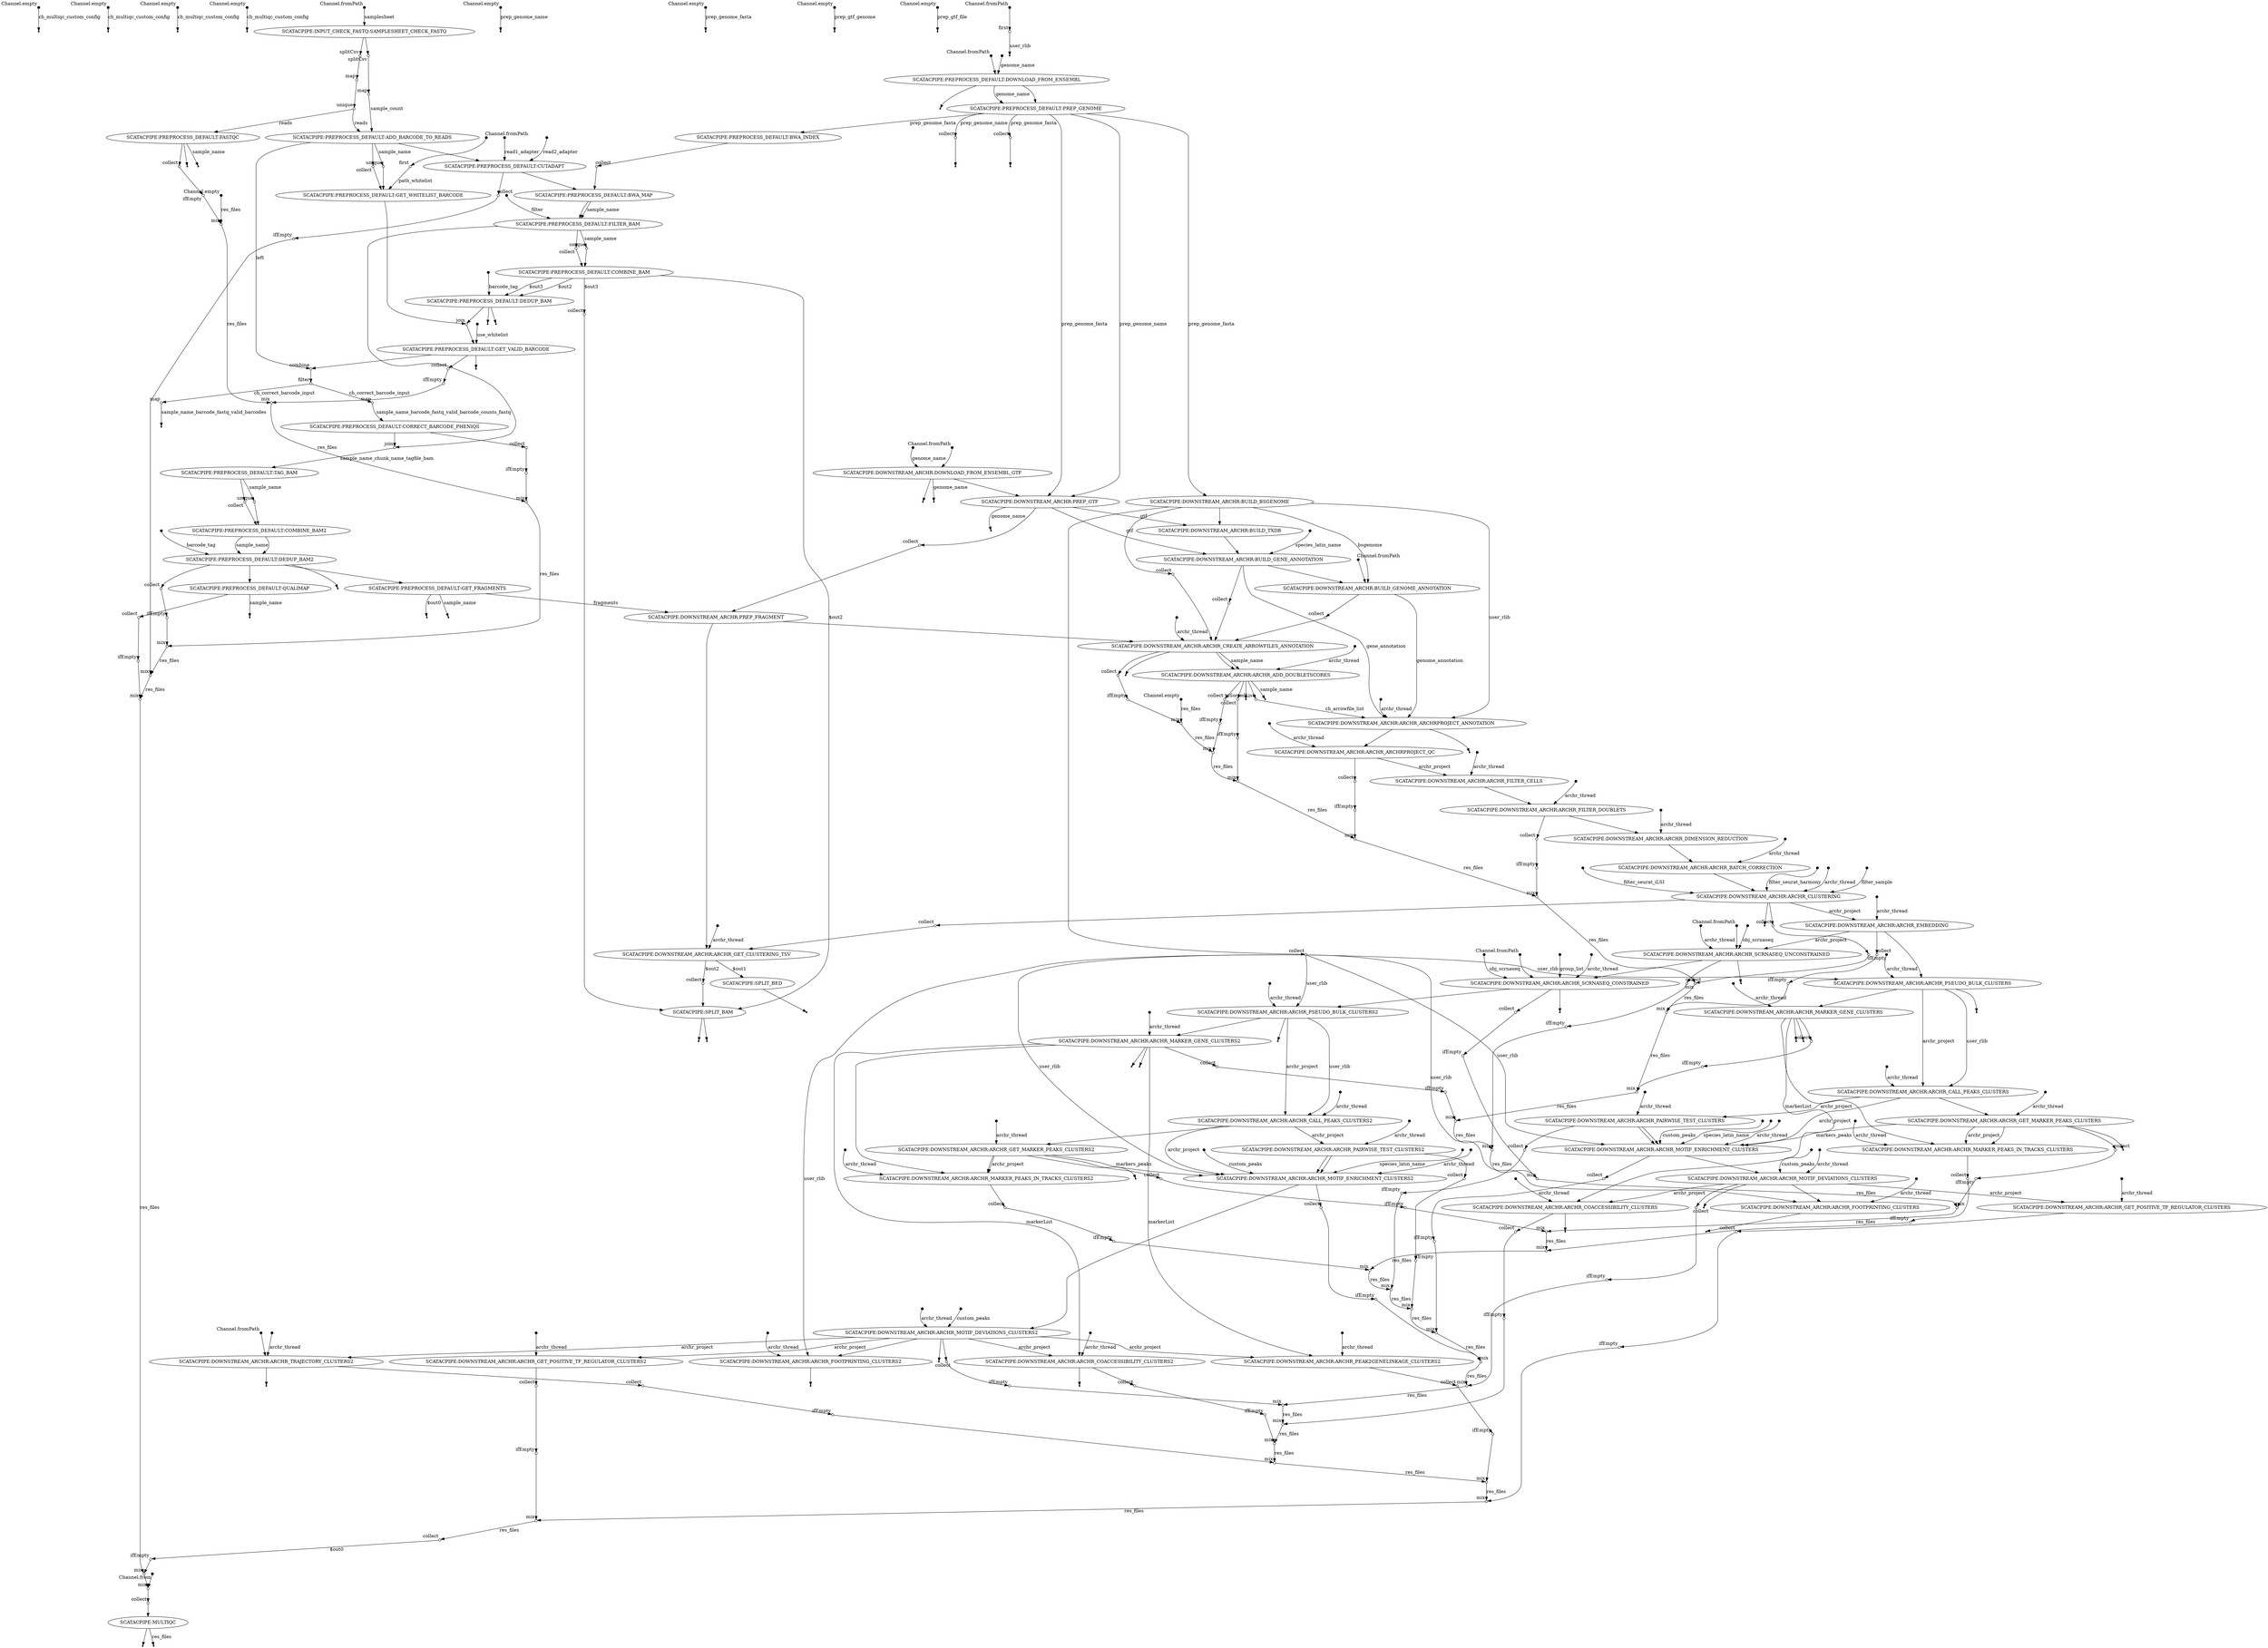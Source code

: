 digraph "pipeline_dag_20220617_163900" {
p0 [shape=point,label="",fixedsize=true,width=0.1,xlabel="Channel.empty"];
p1 [shape=point];
p0 -> p1 [label="ch_multiqc_custom_config"];

p2 [shape=point,label="",fixedsize=true,width=0.1,xlabel="Channel.empty"];
p3 [shape=point];
p2 -> p3 [label="ch_multiqc_custom_config"];

p4 [shape=point,label="",fixedsize=true,width=0.1,xlabel="Channel.empty"];
p5 [shape=point];
p4 -> p5 [label="ch_multiqc_custom_config"];

p6 [shape=point,label="",fixedsize=true,width=0.1,xlabel="Channel.empty"];
p7 [shape=point];
p6 -> p7 [label="ch_multiqc_custom_config"];

p8 [shape=point,label="",fixedsize=true,width=0.1,xlabel="Channel.fromPath"];
p9 [label="SCATACPIPE:INPUT_CHECK_FASTQ:SAMPLESHEET_CHECK_FASTQ"];
p8 -> p9 [label="samplesheet"];

p9 [label="SCATACPIPE:INPUT_CHECK_FASTQ:SAMPLESHEET_CHECK_FASTQ"];
p10 [shape=circle,label="",fixedsize=true,width=0.1,xlabel="splitCsv"];
p9 -> p10;

p9 [label="SCATACPIPE:INPUT_CHECK_FASTQ:SAMPLESHEET_CHECK_FASTQ"];
p13 [shape=circle,label="",fixedsize=true,width=0.1,xlabel="splitCsv"];
p9 -> p13;

p10 [shape=circle,label="",fixedsize=true,width=0.1,xlabel="splitCsv"];
p11 [shape=circle,label="",fixedsize=true,width=0.1,xlabel="map"];
p10 -> p11;

p11 [shape=circle,label="",fixedsize=true,width=0.1,xlabel="map"];
p12 [shape=circle,label="",fixedsize=true,width=0.1,xlabel="unique"];
p11 -> p12;

p12 [shape=circle,label="",fixedsize=true,width=0.1,xlabel="unique"];
p15 [label="SCATACPIPE:PREPROCESS_DEFAULT:FASTQC"];
p12 -> p15 [label="reads"];

p13 [shape=circle,label="",fixedsize=true,width=0.1,xlabel="splitCsv"];
p14 [shape=circle,label="",fixedsize=true,width=0.1,xlabel="map"];
p13 -> p14;

p14 [shape=circle,label="",fixedsize=true,width=0.1,xlabel="map"];
p18 [label="SCATACPIPE:PREPROCESS_DEFAULT:ADD_BARCODE_TO_READS"];
p14 -> p18 [label="sample_count"];

p15 [label="SCATACPIPE:PREPROCESS_DEFAULT:FASTQC"];
p17 [shape=point];
p15 -> p17;

p15 [label="SCATACPIPE:PREPROCESS_DEFAULT:FASTQC"];
p68 [shape=circle,label="",fixedsize=true,width=0.1,xlabel="collect"];
p15 -> p68;

p15 [label="SCATACPIPE:PREPROCESS_DEFAULT:FASTQC"];
p16 [shape=point];
p15 -> p16 [label="sample_name"];

p12 [shape=circle,label="",fixedsize=true,width=0.1,xlabel="unique"];
p18 [label="SCATACPIPE:PREPROCESS_DEFAULT:ADD_BARCODE_TO_READS"];
p12 -> p18 [label="reads"];

p18 [label="SCATACPIPE:PREPROCESS_DEFAULT:ADD_BARCODE_TO_READS"];
p21 [label="SCATACPIPE:PREPROCESS_DEFAULT:CUTADAPT"];
p18 -> p21;

p18 [label="SCATACPIPE:PREPROCESS_DEFAULT:ADD_BARCODE_TO_READS"];
p48 [shape=circle,label="",fixedsize=true,width=0.1,xlabel="combine"];
p18 -> p48 [label="left"];

p18 [label="SCATACPIPE:PREPROCESS_DEFAULT:ADD_BARCODE_TO_READS"];
p41 [shape=circle,label="",fixedsize=true,width=0.1,xlabel="unique"];
p18 -> p41 [label="sample_name"];

p18 [label="SCATACPIPE:PREPROCESS_DEFAULT:ADD_BARCODE_TO_READS"];
p42 [shape=circle,label="",fixedsize=true,width=0.1,xlabel="collect"];
p18 -> p42;

p19 [shape=point,label="",fixedsize=true,width=0.1];
p21 [label="SCATACPIPE:PREPROCESS_DEFAULT:CUTADAPT"];
p19 -> p21 [label="read1_adapter"];

p20 [shape=point,label="",fixedsize=true,width=0.1];
p21 [label="SCATACPIPE:PREPROCESS_DEFAULT:CUTADAPT"];
p20 -> p21 [label="read2_adapter"];

p21 [label="SCATACPIPE:PREPROCESS_DEFAULT:CUTADAPT"];
p29 [label="SCATACPIPE:PREPROCESS_DEFAULT:BWA_MAP"];
p21 -> p29;

p21 [label="SCATACPIPE:PREPROCESS_DEFAULT:CUTADAPT"];
p80 [shape=circle,label="",fixedsize=true,width=0.1,xlabel="collect"];
p21 -> p80;

p22 [shape=point,label="",fixedsize=true,width=0.1,xlabel="Channel.fromPath"];
p24 [label="SCATACPIPE:PREPROCESS_DEFAULT:DOWNLOAD_FROM_ENSEMBL"];
p22 -> p24;

p23 [shape=point,label="",fixedsize=true,width=0.1];
p24 [label="SCATACPIPE:PREPROCESS_DEFAULT:DOWNLOAD_FROM_ENSEMBL"];
p23 -> p24 [label="genome_name"];

p24 [label="SCATACPIPE:PREPROCESS_DEFAULT:DOWNLOAD_FROM_ENSEMBL"];
p26 [label="SCATACPIPE:PREPROCESS_DEFAULT:PREP_GENOME"];
p24 -> p26;

p24 [label="SCATACPIPE:PREPROCESS_DEFAULT:DOWNLOAD_FROM_ENSEMBL"];
p25 [shape=point];
p24 -> p25;

p24 [label="SCATACPIPE:PREPROCESS_DEFAULT:DOWNLOAD_FROM_ENSEMBL"];
p26 [label="SCATACPIPE:PREPROCESS_DEFAULT:PREP_GENOME"];
p24 -> p26 [label="genome_name"];

p26 [label="SCATACPIPE:PREPROCESS_DEFAULT:PREP_GENOME"];
p27 [label="SCATACPIPE:PREPROCESS_DEFAULT:BWA_INDEX"];
p26 -> p27 [label="prep_genome_fasta"];

p26 [label="SCATACPIPE:PREPROCESS_DEFAULT:PREP_GENOME"];
p99 [label="SCATACPIPE:DOWNSTREAM_ARCHR:PREP_GTF"];
p26 -> p99 [label="prep_genome_name"];

p27 [label="SCATACPIPE:PREPROCESS_DEFAULT:BWA_INDEX"];
p28 [shape=circle,label="",fixedsize=true,width=0.1,xlabel="collect"];
p27 -> p28;

p28 [shape=circle,label="",fixedsize=true,width=0.1,xlabel="collect"];
p29 [label="SCATACPIPE:PREPROCESS_DEFAULT:BWA_MAP"];
p28 -> p29;

p29 [label="SCATACPIPE:PREPROCESS_DEFAULT:BWA_MAP"];
p31 [label="SCATACPIPE:PREPROCESS_DEFAULT:FILTER_BAM"];
p29 -> p31 [label="sample_name"];

p29 [label="SCATACPIPE:PREPROCESS_DEFAULT:BWA_MAP"];
p31 [label="SCATACPIPE:PREPROCESS_DEFAULT:FILTER_BAM"];
p29 -> p31;

p30 [shape=point,label="",fixedsize=true,width=0.1];
p31 [label="SCATACPIPE:PREPROCESS_DEFAULT:FILTER_BAM"];
p30 -> p31 [label="filter"];

p31 [label="SCATACPIPE:PREPROCESS_DEFAULT:FILTER_BAM"];
p54 [shape=circle,label="",fixedsize=true,width=0.1,xlabel="join"];
p31 -> p54;

p31 [label="SCATACPIPE:PREPROCESS_DEFAULT:FILTER_BAM"];
p32 [shape=circle,label="",fixedsize=true,width=0.1,xlabel="unique"];
p31 -> p32 [label="sample_name"];

p31 [label="SCATACPIPE:PREPROCESS_DEFAULT:FILTER_BAM"];
p33 [shape=circle,label="",fixedsize=true,width=0.1,xlabel="collect"];
p31 -> p33;

p32 [shape=circle,label="",fixedsize=true,width=0.1,xlabel="unique"];
p34 [label="SCATACPIPE:PREPROCESS_DEFAULT:COMBINE_BAM"];
p32 -> p34;

p33 [shape=circle,label="",fixedsize=true,width=0.1,xlabel="collect"];
p34 [label="SCATACPIPE:PREPROCESS_DEFAULT:COMBINE_BAM"];
p33 -> p34;

p34 [label="SCATACPIPE:PREPROCESS_DEFAULT:COMBINE_BAM"];
p36 [label="SCATACPIPE:PREPROCESS_DEFAULT:DEDUP_BAM"];
p34 -> p36 [label="$out2"];

p34 [label="SCATACPIPE:PREPROCESS_DEFAULT:COMBINE_BAM"];
p36 [label="SCATACPIPE:PREPROCESS_DEFAULT:DEDUP_BAM"];
p34 -> p36 [label="$out3"];

p35 [shape=point,label="",fixedsize=true,width=0.1];
p36 [label="SCATACPIPE:PREPROCESS_DEFAULT:DEDUP_BAM"];
p35 -> p36 [label="barcode_tag"];

p36 [label="SCATACPIPE:PREPROCESS_DEFAULT:DEDUP_BAM"];
p44 [shape=circle,label="",fixedsize=true,width=0.1,xlabel="join"];
p36 -> p44;

p36 [label="SCATACPIPE:PREPROCESS_DEFAULT:DEDUP_BAM"];
p38 [shape=point];
p36 -> p38;

p36 [label="SCATACPIPE:PREPROCESS_DEFAULT:DEDUP_BAM"];
p37 [shape=point];
p36 -> p37;

p39 [shape=point,label="",fixedsize=true,width=0.1,xlabel="Channel.fromPath"];
p40 [shape=circle,label="",fixedsize=true,width=0.1,xlabel="first"];
p39 -> p40;

p40 [shape=circle,label="",fixedsize=true,width=0.1,xlabel="first"];
p43 [label="SCATACPIPE:PREPROCESS_DEFAULT:GET_WHITELIST_BARCODE"];
p40 -> p43 [label="path_whitelist"];

p41 [shape=circle,label="",fixedsize=true,width=0.1,xlabel="unique"];
p43 [label="SCATACPIPE:PREPROCESS_DEFAULT:GET_WHITELIST_BARCODE"];
p41 -> p43;

p42 [shape=circle,label="",fixedsize=true,width=0.1,xlabel="collect"];
p43 [label="SCATACPIPE:PREPROCESS_DEFAULT:GET_WHITELIST_BARCODE"];
p42 -> p43;

p43 [label="SCATACPIPE:PREPROCESS_DEFAULT:GET_WHITELIST_BARCODE"];
p44 [shape=circle,label="",fixedsize=true,width=0.1,xlabel="join"];
p43 -> p44;

p44 [shape=circle,label="",fixedsize=true,width=0.1,xlabel="join"];
p46 [label="SCATACPIPE:PREPROCESS_DEFAULT:GET_VALID_BARCODE"];
p44 -> p46;

p45 [shape=point,label="",fixedsize=true,width=0.1];
p46 [label="SCATACPIPE:PREPROCESS_DEFAULT:GET_VALID_BARCODE"];
p45 -> p46 [label="use_whitelist"];

p46 [label="SCATACPIPE:PREPROCESS_DEFAULT:GET_VALID_BARCODE"];
p48 [shape=circle,label="",fixedsize=true,width=0.1,xlabel="combine"];
p46 -> p48;

p46 [label="SCATACPIPE:PREPROCESS_DEFAULT:GET_VALID_BARCODE"];
p47 [shape=point];
p46 -> p47;

p46 [label="SCATACPIPE:PREPROCESS_DEFAULT:GET_VALID_BARCODE"];
p71 [shape=circle,label="",fixedsize=true,width=0.1,xlabel="collect"];
p46 -> p71;

p48 [shape=circle,label="",fixedsize=true,width=0.1,xlabel="combine"];
p49 [shape=circle,label="",fixedsize=true,width=0.1,xlabel="filter"];
p48 -> p49;

p49 [shape=circle,label="",fixedsize=true,width=0.1,xlabel="filter"];
p50 [shape=circle,label="",fixedsize=true,width=0.1,xlabel="map"];
p49 -> p50 [label="ch_correct_barcode_input"];

p50 [shape=circle,label="",fixedsize=true,width=0.1,xlabel="map"];
p53 [label="SCATACPIPE:PREPROCESS_DEFAULT:CORRECT_BARCODE_PHENIQS"];
p50 -> p53 [label="sample_name_barcode_fastq_valid_barcode_counts_fastq"];

p49 [shape=circle,label="",fixedsize=true,width=0.1,xlabel="filter"];
p51 [shape=circle,label="",fixedsize=true,width=0.1,xlabel="map"];
p49 -> p51 [label="ch_correct_barcode_input"];

p51 [shape=circle,label="",fixedsize=true,width=0.1,xlabel="map"];
p52 [shape=point];
p51 -> p52 [label="sample_name_barcode_fastq_valid_barcodes"];

p53 [label="SCATACPIPE:PREPROCESS_DEFAULT:CORRECT_BARCODE_PHENIQS"];
p54 [shape=circle,label="",fixedsize=true,width=0.1,xlabel="join"];
p53 -> p54;

p53 [label="SCATACPIPE:PREPROCESS_DEFAULT:CORRECT_BARCODE_PHENIQS"];
p74 [shape=circle,label="",fixedsize=true,width=0.1,xlabel="collect"];
p53 -> p74;

p54 [shape=circle,label="",fixedsize=true,width=0.1,xlabel="join"];
p55 [label="SCATACPIPE:PREPROCESS_DEFAULT:TAG_BAM"];
p54 -> p55 [label="sample_name_chunk_name_tagfile_bam"];

p55 [label="SCATACPIPE:PREPROCESS_DEFAULT:TAG_BAM"];
p56 [shape=circle,label="",fixedsize=true,width=0.1,xlabel="unique"];
p55 -> p56 [label="sample_name"];

p55 [label="SCATACPIPE:PREPROCESS_DEFAULT:TAG_BAM"];
p57 [shape=circle,label="",fixedsize=true,width=0.1,xlabel="collect"];
p55 -> p57;

p56 [shape=circle,label="",fixedsize=true,width=0.1,xlabel="unique"];
p58 [label="SCATACPIPE:PREPROCESS_DEFAULT:COMBINE_BAM2"];
p56 -> p58;

p57 [shape=circle,label="",fixedsize=true,width=0.1,xlabel="collect"];
p58 [label="SCATACPIPE:PREPROCESS_DEFAULT:COMBINE_BAM2"];
p57 -> p58;

p58 [label="SCATACPIPE:PREPROCESS_DEFAULT:COMBINE_BAM2"];
p60 [label="SCATACPIPE:PREPROCESS_DEFAULT:DEDUP_BAM2"];
p58 -> p60 [label="sample_name"];

p58 [label="SCATACPIPE:PREPROCESS_DEFAULT:COMBINE_BAM2"];
p60 [label="SCATACPIPE:PREPROCESS_DEFAULT:DEDUP_BAM2"];
p58 -> p60;

p59 [shape=point,label="",fixedsize=true,width=0.1];
p60 [label="SCATACPIPE:PREPROCESS_DEFAULT:DEDUP_BAM2"];
p59 -> p60 [label="barcode_tag"];

p60 [label="SCATACPIPE:PREPROCESS_DEFAULT:DEDUP_BAM2"];
p62 [label="SCATACPIPE:PREPROCESS_DEFAULT:GET_FRAGMENTS"];
p60 -> p62;

p60 [label="SCATACPIPE:PREPROCESS_DEFAULT:DEDUP_BAM2"];
p61 [shape=point];
p60 -> p61;

p60 [label="SCATACPIPE:PREPROCESS_DEFAULT:DEDUP_BAM2"];
p77 [shape=circle,label="",fixedsize=true,width=0.1,xlabel="collect"];
p60 -> p77;

p62 [label="SCATACPIPE:PREPROCESS_DEFAULT:GET_FRAGMENTS"];
p64 [shape=point];
p62 -> p64 [label="sample_name"];

p62 [label="SCATACPIPE:PREPROCESS_DEFAULT:GET_FRAGMENTS"];
p63 [shape=point];
p62 -> p63 [label="$out0"];

p62 [label="SCATACPIPE:PREPROCESS_DEFAULT:GET_FRAGMENTS"];
p115 [label="SCATACPIPE:DOWNSTREAM_ARCHR:PREP_FRAGMENT"];
p62 -> p115 [label="fragments"];

p60 [label="SCATACPIPE:PREPROCESS_DEFAULT:DEDUP_BAM2"];
p65 [label="SCATACPIPE:PREPROCESS_DEFAULT:QUALIMAP"];
p60 -> p65;

p65 [label="SCATACPIPE:PREPROCESS_DEFAULT:QUALIMAP"];
p66 [shape=point];
p65 -> p66 [label="sample_name"];

p65 [label="SCATACPIPE:PREPROCESS_DEFAULT:QUALIMAP"];
p83 [shape=circle,label="",fixedsize=true,width=0.1,xlabel="collect"];
p65 -> p83;

p67 [shape=point,label="",fixedsize=true,width=0.1,xlabel="Channel.empty"];
p70 [shape=circle,label="",fixedsize=true,width=0.1,xlabel="mix"];
p67 -> p70 [label="res_files"];

p68 [shape=circle,label="",fixedsize=true,width=0.1,xlabel="collect"];
p69 [shape=circle,label="",fixedsize=true,width=0.1,xlabel="ifEmpty"];
p68 -> p69;

p69 [shape=circle,label="",fixedsize=true,width=0.1,xlabel="ifEmpty"];
p70 [shape=circle,label="",fixedsize=true,width=0.1,xlabel="mix"];
p69 -> p70;

p70 [shape=circle,label="",fixedsize=true,width=0.1,xlabel="mix"];
p73 [shape=circle,label="",fixedsize=true,width=0.1,xlabel="mix"];
p70 -> p73 [label="res_files"];

p71 [shape=circle,label="",fixedsize=true,width=0.1,xlabel="collect"];
p72 [shape=circle,label="",fixedsize=true,width=0.1,xlabel="ifEmpty"];
p71 -> p72;

p72 [shape=circle,label="",fixedsize=true,width=0.1,xlabel="ifEmpty"];
p73 [shape=circle,label="",fixedsize=true,width=0.1,xlabel="mix"];
p72 -> p73;

p73 [shape=circle,label="",fixedsize=true,width=0.1,xlabel="mix"];
p76 [shape=circle,label="",fixedsize=true,width=0.1,xlabel="mix"];
p73 -> p76 [label="res_files"];

p74 [shape=circle,label="",fixedsize=true,width=0.1,xlabel="collect"];
p75 [shape=circle,label="",fixedsize=true,width=0.1,xlabel="ifEmpty"];
p74 -> p75;

p75 [shape=circle,label="",fixedsize=true,width=0.1,xlabel="ifEmpty"];
p76 [shape=circle,label="",fixedsize=true,width=0.1,xlabel="mix"];
p75 -> p76;

p76 [shape=circle,label="",fixedsize=true,width=0.1,xlabel="mix"];
p79 [shape=circle,label="",fixedsize=true,width=0.1,xlabel="mix"];
p76 -> p79 [label="res_files"];

p77 [shape=circle,label="",fixedsize=true,width=0.1,xlabel="collect"];
p78 [shape=circle,label="",fixedsize=true,width=0.1,xlabel="ifEmpty"];
p77 -> p78;

p78 [shape=circle,label="",fixedsize=true,width=0.1,xlabel="ifEmpty"];
p79 [shape=circle,label="",fixedsize=true,width=0.1,xlabel="mix"];
p78 -> p79;

p79 [shape=circle,label="",fixedsize=true,width=0.1,xlabel="mix"];
p82 [shape=circle,label="",fixedsize=true,width=0.1,xlabel="mix"];
p79 -> p82 [label="res_files"];

p80 [shape=circle,label="",fixedsize=true,width=0.1,xlabel="collect"];
p81 [shape=circle,label="",fixedsize=true,width=0.1,xlabel="ifEmpty"];
p80 -> p81;

p81 [shape=circle,label="",fixedsize=true,width=0.1,xlabel="ifEmpty"];
p82 [shape=circle,label="",fixedsize=true,width=0.1,xlabel="mix"];
p81 -> p82;

p82 [shape=circle,label="",fixedsize=true,width=0.1,xlabel="mix"];
p85 [shape=circle,label="",fixedsize=true,width=0.1,xlabel="mix"];
p82 -> p85 [label="res_files"];

p83 [shape=circle,label="",fixedsize=true,width=0.1,xlabel="collect"];
p84 [shape=circle,label="",fixedsize=true,width=0.1,xlabel="ifEmpty"];
p83 -> p84;

p84 [shape=circle,label="",fixedsize=true,width=0.1,xlabel="ifEmpty"];
p85 [shape=circle,label="",fixedsize=true,width=0.1,xlabel="mix"];
p84 -> p85;

p85 [shape=circle,label="",fixedsize=true,width=0.1,xlabel="mix"];
p324 [shape=circle,label="",fixedsize=true,width=0.1,xlabel="mix"];
p85 -> p324 [label="res_files"];

p86 [shape=point,label="",fixedsize=true,width=0.1,xlabel="Channel.empty"];
p87 [shape=point];
p86 -> p87 [label="prep_genome_name"];

p88 [shape=point,label="",fixedsize=true,width=0.1,xlabel="Channel.empty"];
p89 [shape=point];
p88 -> p89 [label="prep_genome_fasta"];

p90 [shape=point,label="",fixedsize=true,width=0.1,xlabel="Channel.empty"];
p91 [shape=point];
p90 -> p91 [label="prep_gtf_genome"];

p92 [shape=point,label="",fixedsize=true,width=0.1,xlabel="Channel.empty"];
p93 [shape=point];
p92 -> p93 [label="prep_gtf_file"];

p94 [shape=point,label="",fixedsize=true,width=0.1,xlabel="Channel.fromPath"];
p96 [label="SCATACPIPE:DOWNSTREAM_ARCHR:DOWNLOAD_FROM_ENSEMBL_GTF"];
p94 -> p96;

p95 [shape=point,label="",fixedsize=true,width=0.1];
p96 [label="SCATACPIPE:DOWNSTREAM_ARCHR:DOWNLOAD_FROM_ENSEMBL_GTF"];
p95 -> p96 [label="genome_name"];

p96 [label="SCATACPIPE:DOWNSTREAM_ARCHR:DOWNLOAD_FROM_ENSEMBL_GTF"];
p99 [label="SCATACPIPE:DOWNSTREAM_ARCHR:PREP_GTF"];
p96 -> p99;

p96 [label="SCATACPIPE:DOWNSTREAM_ARCHR:DOWNLOAD_FROM_ENSEMBL_GTF"];
p98 [shape=point];
p96 -> p98;

p96 [label="SCATACPIPE:DOWNSTREAM_ARCHR:DOWNLOAD_FROM_ENSEMBL_GTF"];
p97 [shape=point];
p96 -> p97 [label="genome_name"];

p26 [label="SCATACPIPE:PREPROCESS_DEFAULT:PREP_GENOME"];
p99 [label="SCATACPIPE:DOWNSTREAM_ARCHR:PREP_GTF"];
p26 -> p99 [label="prep_genome_fasta"];

p99 [label="SCATACPIPE:DOWNSTREAM_ARCHR:PREP_GTF"];
p105 [shape=circle,label="",fixedsize=true,width=0.1,xlabel="collect"];
p99 -> p105;

p99 [label="SCATACPIPE:DOWNSTREAM_ARCHR:PREP_GTF"];
p100 [shape=point];
p99 -> p100 [label="genome_name"];

p26 [label="SCATACPIPE:PREPROCESS_DEFAULT:PREP_GENOME"];
p101 [shape=circle,label="",fixedsize=true,width=0.1,xlabel="collect"];
p26 -> p101 [label="prep_genome_name"];

p101 [shape=circle,label="",fixedsize=true,width=0.1,xlabel="collect"];
p102 [shape=point];
p101 -> p102;

p26 [label="SCATACPIPE:PREPROCESS_DEFAULT:PREP_GENOME"];
p103 [shape=circle,label="",fixedsize=true,width=0.1,xlabel="collect"];
p26 -> p103 [label="prep_genome_fasta"];

p103 [shape=circle,label="",fixedsize=true,width=0.1,xlabel="collect"];
p104 [shape=point];
p103 -> p104;

p105 [shape=circle,label="",fixedsize=true,width=0.1,xlabel="collect"];
p115 [label="SCATACPIPE:DOWNSTREAM_ARCHR:PREP_FRAGMENT"];
p105 -> p115;

p106 [shape=point,label="",fixedsize=true,width=0.1,xlabel="Channel.fromPath"];
p107 [shape=circle,label="",fixedsize=true,width=0.1,xlabel="first"];
p106 -> p107;

p107 [shape=circle,label="",fixedsize=true,width=0.1,xlabel="first"];
p108 [shape=point];
p107 -> p108 [label="user_rlib"];

p26 [label="SCATACPIPE:PREPROCESS_DEFAULT:PREP_GENOME"];
p109 [label="SCATACPIPE:DOWNSTREAM_ARCHR:BUILD_BSGENOME"];
p26 -> p109 [label="prep_genome_fasta"];

p109 [label="SCATACPIPE:DOWNSTREAM_ARCHR:BUILD_BSGENOME"];
p110 [label="SCATACPIPE:DOWNSTREAM_ARCHR:BUILD_TXDB"];
p109 -> p110;

p109 [label="SCATACPIPE:DOWNSTREAM_ARCHR:BUILD_BSGENOME"];
p118 [shape=circle,label="",fixedsize=true,width=0.1,xlabel="collect"];
p109 -> p118;

p99 [label="SCATACPIPE:DOWNSTREAM_ARCHR:PREP_GTF"];
p110 [label="SCATACPIPE:DOWNSTREAM_ARCHR:BUILD_TXDB"];
p99 -> p110 [label="gtf"];

p110 [label="SCATACPIPE:DOWNSTREAM_ARCHR:BUILD_TXDB"];
p112 [label="SCATACPIPE:DOWNSTREAM_ARCHR:BUILD_GENE_ANNOTATION"];
p110 -> p112;

p99 [label="SCATACPIPE:DOWNSTREAM_ARCHR:PREP_GTF"];
p112 [label="SCATACPIPE:DOWNSTREAM_ARCHR:BUILD_GENE_ANNOTATION"];
p99 -> p112 [label="gtf"];

p111 [shape=point,label="",fixedsize=true,width=0.1];
p112 [label="SCATACPIPE:DOWNSTREAM_ARCHR:BUILD_GENE_ANNOTATION"];
p111 -> p112 [label="species_latin_name"];

p112 [label="SCATACPIPE:DOWNSTREAM_ARCHR:BUILD_GENE_ANNOTATION"];
p114 [label="SCATACPIPE:DOWNSTREAM_ARCHR:BUILD_GENOME_ANNOTATION"];
p112 -> p114;

p113 [shape=point,label="",fixedsize=true,width=0.1,xlabel="Channel.fromPath"];
p114 [label="SCATACPIPE:DOWNSTREAM_ARCHR:BUILD_GENOME_ANNOTATION"];
p113 -> p114;

p109 [label="SCATACPIPE:DOWNSTREAM_ARCHR:BUILD_BSGENOME"];
p114 [label="SCATACPIPE:DOWNSTREAM_ARCHR:BUILD_GENOME_ANNOTATION"];
p109 -> p114 [label="bsgenome"];

p114 [label="SCATACPIPE:DOWNSTREAM_ARCHR:BUILD_GENOME_ANNOTATION"];
p117 [shape=circle,label="",fixedsize=true,width=0.1,xlabel="collect"];
p114 -> p117;

p115 [label="SCATACPIPE:DOWNSTREAM_ARCHR:PREP_FRAGMENT"];
p120 [label="SCATACPIPE:DOWNSTREAM_ARCHR:ARCHR_CREATE_ARROWFILES_ANNOTATION"];
p115 -> p120;

p112 [label="SCATACPIPE:DOWNSTREAM_ARCHR:BUILD_GENE_ANNOTATION"];
p116 [shape=circle,label="",fixedsize=true,width=0.1,xlabel="collect"];
p112 -> p116;

p116 [shape=circle,label="",fixedsize=true,width=0.1,xlabel="collect"];
p120 [label="SCATACPIPE:DOWNSTREAM_ARCHR:ARCHR_CREATE_ARROWFILES_ANNOTATION"];
p116 -> p120;

p117 [shape=circle,label="",fixedsize=true,width=0.1,xlabel="collect"];
p120 [label="SCATACPIPE:DOWNSTREAM_ARCHR:ARCHR_CREATE_ARROWFILES_ANNOTATION"];
p117 -> p120;

p118 [shape=circle,label="",fixedsize=true,width=0.1,xlabel="collect"];
p120 [label="SCATACPIPE:DOWNSTREAM_ARCHR:ARCHR_CREATE_ARROWFILES_ANNOTATION"];
p118 -> p120;

p119 [shape=point,label="",fixedsize=true,width=0.1];
p120 [label="SCATACPIPE:DOWNSTREAM_ARCHR:ARCHR_CREATE_ARROWFILES_ANNOTATION"];
p119 -> p120 [label="archr_thread"];

p120 [label="SCATACPIPE:DOWNSTREAM_ARCHR:ARCHR_CREATE_ARROWFILES_ANNOTATION"];
p123 [label="SCATACPIPE:DOWNSTREAM_ARCHR:ARCHR_ADD_DOUBLETSCORES"];
p120 -> p123 [label="sample_name"];

p120 [label="SCATACPIPE:DOWNSTREAM_ARCHR:ARCHR_CREATE_ARROWFILES_ANNOTATION"];
p121 [shape=point];
p120 -> p121;

p120 [label="SCATACPIPE:DOWNSTREAM_ARCHR:ARCHR_CREATE_ARROWFILES_ANNOTATION"];
p123 [label="SCATACPIPE:DOWNSTREAM_ARCHR:ARCHR_ADD_DOUBLETSCORES"];
p120 -> p123;

p120 [label="SCATACPIPE:DOWNSTREAM_ARCHR:ARCHR_CREATE_ARROWFILES_ANNOTATION"];
p234 [shape=circle,label="",fixedsize=true,width=0.1,xlabel="collect"];
p120 -> p234;

p122 [shape=point,label="",fixedsize=true,width=0.1];
p123 [label="SCATACPIPE:DOWNSTREAM_ARCHR:ARCHR_ADD_DOUBLETSCORES"];
p122 -> p123 [label="archr_thread"];

p123 [label="SCATACPIPE:DOWNSTREAM_ARCHR:ARCHR_ADD_DOUBLETSCORES"];
p125 [shape=point];
p123 -> p125 [label="sample_name"];

p123 [label="SCATACPIPE:DOWNSTREAM_ARCHR:ARCHR_ADD_DOUBLETSCORES"];
p124 [shape=point];
p123 -> p124;

p123 [label="SCATACPIPE:DOWNSTREAM_ARCHR:ARCHR_ADD_DOUBLETSCORES"];
p126 [shape=circle,label="",fixedsize=true,width=0.1,xlabel="toSortedList"];
p123 -> p126;

p123 [label="SCATACPIPE:DOWNSTREAM_ARCHR:ARCHR_ADD_DOUBLETSCORES"];
p237 [shape=circle,label="",fixedsize=true,width=0.1,xlabel="collect"];
p123 -> p237;

p123 [label="SCATACPIPE:DOWNSTREAM_ARCHR:ARCHR_ADD_DOUBLETSCORES"];
p240 [shape=circle,label="",fixedsize=true,width=0.1,xlabel="collect"];
p123 -> p240;

p126 [shape=circle,label="",fixedsize=true,width=0.1,xlabel="toSortedList"];
p128 [label="SCATACPIPE:DOWNSTREAM_ARCHR:ARCHR_ARCHRPROJECT_ANNOTATION"];
p126 -> p128 [label="ch_arrowfile_list"];

p112 [label="SCATACPIPE:DOWNSTREAM_ARCHR:BUILD_GENE_ANNOTATION"];
p128 [label="SCATACPIPE:DOWNSTREAM_ARCHR:ARCHR_ARCHRPROJECT_ANNOTATION"];
p112 -> p128 [label="gene_annotation"];

p114 [label="SCATACPIPE:DOWNSTREAM_ARCHR:BUILD_GENOME_ANNOTATION"];
p128 [label="SCATACPIPE:DOWNSTREAM_ARCHR:ARCHR_ARCHRPROJECT_ANNOTATION"];
p114 -> p128 [label="genome_annotation"];

p109 [label="SCATACPIPE:DOWNSTREAM_ARCHR:BUILD_BSGENOME"];
p128 [label="SCATACPIPE:DOWNSTREAM_ARCHR:ARCHR_ARCHRPROJECT_ANNOTATION"];
p109 -> p128 [label="user_rlib"];

p127 [shape=point,label="",fixedsize=true,width=0.1];
p128 [label="SCATACPIPE:DOWNSTREAM_ARCHR:ARCHR_ARCHRPROJECT_ANNOTATION"];
p127 -> p128 [label="archr_thread"];

p128 [label="SCATACPIPE:DOWNSTREAM_ARCHR:ARCHR_ARCHRPROJECT_ANNOTATION"];
p129 [shape=point];
p128 -> p129;

p128 [label="SCATACPIPE:DOWNSTREAM_ARCHR:ARCHR_ARCHRPROJECT_ANNOTATION"];
p131 [label="SCATACPIPE:DOWNSTREAM_ARCHR:ARCHR_ARCHRPROJECT_QC"];
p128 -> p131;

p130 [shape=point,label="",fixedsize=true,width=0.1];
p131 [label="SCATACPIPE:DOWNSTREAM_ARCHR:ARCHR_ARCHRPROJECT_QC"];
p130 -> p131 [label="archr_thread"];

p131 [label="SCATACPIPE:DOWNSTREAM_ARCHR:ARCHR_ARCHRPROJECT_QC"];
p134 [label="SCATACPIPE:DOWNSTREAM_ARCHR:ARCHR_FILTER_CELLS"];
p131 -> p134 [label="archr_project"];

p131 [label="SCATACPIPE:DOWNSTREAM_ARCHR:ARCHR_ARCHRPROJECT_QC"];
p243 [shape=circle,label="",fixedsize=true,width=0.1,xlabel="collect"];
p131 -> p243;

p109 [label="SCATACPIPE:DOWNSTREAM_ARCHR:BUILD_BSGENOME"];
p132 [shape=circle,label="",fixedsize=true,width=0.1,xlabel="collect"];
p109 -> p132;

p132 [shape=circle,label="",fixedsize=true,width=0.1,xlabel="collect"];
p153 [label="SCATACPIPE:DOWNSTREAM_ARCHR:ARCHR_PSEUDO_BULK_CLUSTERS"];
p132 -> p153 [label="user_rlib"];

p133 [shape=point,label="",fixedsize=true,width=0.1];
p134 [label="SCATACPIPE:DOWNSTREAM_ARCHR:ARCHR_FILTER_CELLS"];
p133 -> p134 [label="archr_thread"];

p134 [label="SCATACPIPE:DOWNSTREAM_ARCHR:ARCHR_FILTER_CELLS"];
p136 [label="SCATACPIPE:DOWNSTREAM_ARCHR:ARCHR_FILTER_DOUBLETS"];
p134 -> p136;

p135 [shape=point,label="",fixedsize=true,width=0.1];
p136 [label="SCATACPIPE:DOWNSTREAM_ARCHR:ARCHR_FILTER_DOUBLETS"];
p135 -> p136 [label="archr_thread"];

p136 [label="SCATACPIPE:DOWNSTREAM_ARCHR:ARCHR_FILTER_DOUBLETS"];
p138 [label="SCATACPIPE:DOWNSTREAM_ARCHR:ARCHR_DIMENSION_REDUCTION"];
p136 -> p138;

p136 [label="SCATACPIPE:DOWNSTREAM_ARCHR:ARCHR_FILTER_DOUBLETS"];
p246 [shape=circle,label="",fixedsize=true,width=0.1,xlabel="collect"];
p136 -> p246;

p137 [shape=point,label="",fixedsize=true,width=0.1];
p138 [label="SCATACPIPE:DOWNSTREAM_ARCHR:ARCHR_DIMENSION_REDUCTION"];
p137 -> p138 [label="archr_thread"];

p138 [label="SCATACPIPE:DOWNSTREAM_ARCHR:ARCHR_DIMENSION_REDUCTION"];
p140 [label="SCATACPIPE:DOWNSTREAM_ARCHR:ARCHR_BATCH_CORRECTION"];
p138 -> p140;

p139 [shape=point,label="",fixedsize=true,width=0.1];
p140 [label="SCATACPIPE:DOWNSTREAM_ARCHR:ARCHR_BATCH_CORRECTION"];
p139 -> p140 [label="archr_thread"];

p140 [label="SCATACPIPE:DOWNSTREAM_ARCHR:ARCHR_BATCH_CORRECTION"];
p145 [label="SCATACPIPE:DOWNSTREAM_ARCHR:ARCHR_CLUSTERING"];
p140 -> p145;

p141 [shape=point,label="",fixedsize=true,width=0.1];
p145 [label="SCATACPIPE:DOWNSTREAM_ARCHR:ARCHR_CLUSTERING"];
p141 -> p145 [label="filter_sample"];

p142 [shape=point,label="",fixedsize=true,width=0.1];
p145 [label="SCATACPIPE:DOWNSTREAM_ARCHR:ARCHR_CLUSTERING"];
p142 -> p145 [label="filter_seurat_iLSI"];

p143 [shape=point,label="",fixedsize=true,width=0.1];
p145 [label="SCATACPIPE:DOWNSTREAM_ARCHR:ARCHR_CLUSTERING"];
p143 -> p145 [label="filter_seurat_harmony"];

p144 [shape=point,label="",fixedsize=true,width=0.1];
p145 [label="SCATACPIPE:DOWNSTREAM_ARCHR:ARCHR_CLUSTERING"];
p144 -> p145 [label="archr_thread"];

p145 [label="SCATACPIPE:DOWNSTREAM_ARCHR:ARCHR_CLUSTERING"];
p147 [shape=circle,label="",fixedsize=true,width=0.1,xlabel="collect"];
p145 -> p147;

p145 [label="SCATACPIPE:DOWNSTREAM_ARCHR:ARCHR_CLUSTERING"];
p146 [shape=point];
p145 -> p146;

p145 [label="SCATACPIPE:DOWNSTREAM_ARCHR:ARCHR_CLUSTERING"];
p249 [shape=circle,label="",fixedsize=true,width=0.1,xlabel="collect"];
p145 -> p249;

p147 [shape=circle,label="",fixedsize=true,width=0.1,xlabel="collect"];
p149 [label="SCATACPIPE:DOWNSTREAM_ARCHR:ARCHR_GET_CLUSTERING_TSV"];
p147 -> p149;

p115 [label="SCATACPIPE:DOWNSTREAM_ARCHR:PREP_FRAGMENT"];
p149 [label="SCATACPIPE:DOWNSTREAM_ARCHR:ARCHR_GET_CLUSTERING_TSV"];
p115 -> p149;

p148 [shape=point,label="",fixedsize=true,width=0.1];
p149 [label="SCATACPIPE:DOWNSTREAM_ARCHR:ARCHR_GET_CLUSTERING_TSV"];
p148 -> p149 [label="archr_thread"];

p149 [label="SCATACPIPE:DOWNSTREAM_ARCHR:ARCHR_GET_CLUSTERING_TSV"];
p316 [label="SCATACPIPE:SPLIT_BED"];
p149 -> p316 [label="$out1"];

p149 [label="SCATACPIPE:DOWNSTREAM_ARCHR:ARCHR_GET_CLUSTERING_TSV"];
p318 [shape=circle,label="",fixedsize=true,width=0.1,xlabel="collect"];
p149 -> p318 [label="$out2"];

p145 [label="SCATACPIPE:DOWNSTREAM_ARCHR:ARCHR_CLUSTERING"];
p151 [label="SCATACPIPE:DOWNSTREAM_ARCHR:ARCHR_EMBEDDING"];
p145 -> p151 [label="archr_project"];

p150 [shape=point,label="",fixedsize=true,width=0.1];
p151 [label="SCATACPIPE:DOWNSTREAM_ARCHR:ARCHR_EMBEDDING"];
p150 -> p151 [label="archr_thread"];

p151 [label="SCATACPIPE:DOWNSTREAM_ARCHR:ARCHR_EMBEDDING"];
p153 [label="SCATACPIPE:DOWNSTREAM_ARCHR:ARCHR_PSEUDO_BULK_CLUSTERS"];
p151 -> p153;

p151 [label="SCATACPIPE:DOWNSTREAM_ARCHR:ARCHR_EMBEDDING"];
p252 [shape=circle,label="",fixedsize=true,width=0.1,xlabel="collect"];
p151 -> p252;

p152 [shape=point,label="",fixedsize=true,width=0.1];
p153 [label="SCATACPIPE:DOWNSTREAM_ARCHR:ARCHR_PSEUDO_BULK_CLUSTERS"];
p152 -> p153 [label="archr_thread"];

p153 [label="SCATACPIPE:DOWNSTREAM_ARCHR:ARCHR_PSEUDO_BULK_CLUSTERS"];
p170 [label="SCATACPIPE:DOWNSTREAM_ARCHR:ARCHR_MARKER_GENE_CLUSTERS"];
p153 -> p170;

p153 [label="SCATACPIPE:DOWNSTREAM_ARCHR:ARCHR_PSEUDO_BULK_CLUSTERS"];
p154 [shape=point];
p153 -> p154;

p153 [label="SCATACPIPE:DOWNSTREAM_ARCHR:ARCHR_PSEUDO_BULK_CLUSTERS"];
p178 [label="SCATACPIPE:DOWNSTREAM_ARCHR:ARCHR_CALL_PEAKS_CLUSTERS"];
p153 -> p178 [label="user_rlib"];

p155 [shape=point,label="",fixedsize=true,width=0.1,xlabel="Channel.fromPath"];
p158 [label="SCATACPIPE:DOWNSTREAM_ARCHR:ARCHR_SCRNASEQ_UNCONSTRAINED"];
p155 -> p158;

p151 [label="SCATACPIPE:DOWNSTREAM_ARCHR:ARCHR_EMBEDDING"];
p158 [label="SCATACPIPE:DOWNSTREAM_ARCHR:ARCHR_SCRNASEQ_UNCONSTRAINED"];
p151 -> p158 [label="archr_project"];

p156 [shape=point,label="",fixedsize=true,width=0.1];
p158 [label="SCATACPIPE:DOWNSTREAM_ARCHR:ARCHR_SCRNASEQ_UNCONSTRAINED"];
p156 -> p158 [label="obj_scrnaseq"];

p157 [shape=point,label="",fixedsize=true,width=0.1];
p158 [label="SCATACPIPE:DOWNSTREAM_ARCHR:ARCHR_SCRNASEQ_UNCONSTRAINED"];
p157 -> p158 [label="archr_thread"];

p158 [label="SCATACPIPE:DOWNSTREAM_ARCHR:ARCHR_SCRNASEQ_UNCONSTRAINED"];
p164 [label="SCATACPIPE:DOWNSTREAM_ARCHR:ARCHR_SCRNASEQ_CONSTRAINED"];
p158 -> p164;

p158 [label="SCATACPIPE:DOWNSTREAM_ARCHR:ARCHR_SCRNASEQ_UNCONSTRAINED"];
p159 [shape=point];
p158 -> p159;

p158 [label="SCATACPIPE:DOWNSTREAM_ARCHR:ARCHR_SCRNASEQ_UNCONSTRAINED"];
p261 [shape=circle,label="",fixedsize=true,width=0.1,xlabel="collect"];
p158 -> p261;

p160 [shape=point,label="",fixedsize=true,width=0.1,xlabel="Channel.fromPath"];
p164 [label="SCATACPIPE:DOWNSTREAM_ARCHR:ARCHR_SCRNASEQ_CONSTRAINED"];
p160 -> p164;

p161 [shape=point,label="",fixedsize=true,width=0.1];
p164 [label="SCATACPIPE:DOWNSTREAM_ARCHR:ARCHR_SCRNASEQ_CONSTRAINED"];
p161 -> p164 [label="obj_scrnaseq"];

p162 [shape=point,label="",fixedsize=true,width=0.1];
p164 [label="SCATACPIPE:DOWNSTREAM_ARCHR:ARCHR_SCRNASEQ_CONSTRAINED"];
p162 -> p164 [label="group_list"];

p163 [shape=point,label="",fixedsize=true,width=0.1];
p164 [label="SCATACPIPE:DOWNSTREAM_ARCHR:ARCHR_SCRNASEQ_CONSTRAINED"];
p163 -> p164 [label="archr_thread"];

p164 [label="SCATACPIPE:DOWNSTREAM_ARCHR:ARCHR_SCRNASEQ_CONSTRAINED"];
p167 [label="SCATACPIPE:DOWNSTREAM_ARCHR:ARCHR_PSEUDO_BULK_CLUSTERS2"];
p164 -> p167;

p164 [label="SCATACPIPE:DOWNSTREAM_ARCHR:ARCHR_SCRNASEQ_CONSTRAINED"];
p264 [shape=circle,label="",fixedsize=true,width=0.1,xlabel="collect"];
p164 -> p264;

p164 [label="SCATACPIPE:DOWNSTREAM_ARCHR:ARCHR_SCRNASEQ_CONSTRAINED"];
p165 [shape=point];
p164 -> p165;

p132 [shape=circle,label="",fixedsize=true,width=0.1,xlabel="collect"];
p167 [label="SCATACPIPE:DOWNSTREAM_ARCHR:ARCHR_PSEUDO_BULK_CLUSTERS2"];
p132 -> p167 [label="user_rlib"];

p166 [shape=point,label="",fixedsize=true,width=0.1];
p167 [label="SCATACPIPE:DOWNSTREAM_ARCHR:ARCHR_PSEUDO_BULK_CLUSTERS2"];
p166 -> p167 [label="archr_thread"];

p167 [label="SCATACPIPE:DOWNSTREAM_ARCHR:ARCHR_PSEUDO_BULK_CLUSTERS2"];
p174 [label="SCATACPIPE:DOWNSTREAM_ARCHR:ARCHR_MARKER_GENE_CLUSTERS2"];
p167 -> p174;

p167 [label="SCATACPIPE:DOWNSTREAM_ARCHR:ARCHR_PSEUDO_BULK_CLUSTERS2"];
p168 [shape=point];
p167 -> p168;

p167 [label="SCATACPIPE:DOWNSTREAM_ARCHR:ARCHR_PSEUDO_BULK_CLUSTERS2"];
p180 [label="SCATACPIPE:DOWNSTREAM_ARCHR:ARCHR_CALL_PEAKS_CLUSTERS2"];
p167 -> p180 [label="user_rlib"];

p169 [shape=point,label="",fixedsize=true,width=0.1];
p170 [label="SCATACPIPE:DOWNSTREAM_ARCHR:ARCHR_MARKER_GENE_CLUSTERS"];
p169 -> p170 [label="archr_thread"];

p170 [label="SCATACPIPE:DOWNSTREAM_ARCHR:ARCHR_MARKER_GENE_CLUSTERS"];
p172 [shape=point];
p170 -> p172;

p170 [label="SCATACPIPE:DOWNSTREAM_ARCHR:ARCHR_MARKER_GENE_CLUSTERS"];
p171 [shape=point];
p170 -> p171;

p170 [label="SCATACPIPE:DOWNSTREAM_ARCHR:ARCHR_MARKER_GENE_CLUSTERS"];
p188 [label="SCATACPIPE:DOWNSTREAM_ARCHR:ARCHR_MARKER_PEAKS_IN_TRACKS_CLUSTERS"];
p170 -> p188;

p170 [label="SCATACPIPE:DOWNSTREAM_ARCHR:ARCHR_MARKER_GENE_CLUSTERS"];
p255 [shape=circle,label="",fixedsize=true,width=0.1,xlabel="collect"];
p170 -> p255;

p173 [shape=point,label="",fixedsize=true,width=0.1];
p174 [label="SCATACPIPE:DOWNSTREAM_ARCHR:ARCHR_MARKER_GENE_CLUSTERS2"];
p173 -> p174 [label="archr_thread"];

p174 [label="SCATACPIPE:DOWNSTREAM_ARCHR:ARCHR_MARKER_GENE_CLUSTERS2"];
p176 [shape=point];
p174 -> p176;

p174 [label="SCATACPIPE:DOWNSTREAM_ARCHR:ARCHR_MARKER_GENE_CLUSTERS2"];
p175 [shape=point];
p174 -> p175;

p174 [label="SCATACPIPE:DOWNSTREAM_ARCHR:ARCHR_MARKER_GENE_CLUSTERS2"];
p190 [label="SCATACPIPE:DOWNSTREAM_ARCHR:ARCHR_MARKER_PEAKS_IN_TRACKS_CLUSTERS2"];
p174 -> p190;

p174 [label="SCATACPIPE:DOWNSTREAM_ARCHR:ARCHR_MARKER_GENE_CLUSTERS2"];
p258 [shape=circle,label="",fixedsize=true,width=0.1,xlabel="collect"];
p174 -> p258;

p153 [label="SCATACPIPE:DOWNSTREAM_ARCHR:ARCHR_PSEUDO_BULK_CLUSTERS"];
p178 [label="SCATACPIPE:DOWNSTREAM_ARCHR:ARCHR_CALL_PEAKS_CLUSTERS"];
p153 -> p178 [label="archr_project"];

p177 [shape=point,label="",fixedsize=true,width=0.1];
p178 [label="SCATACPIPE:DOWNSTREAM_ARCHR:ARCHR_CALL_PEAKS_CLUSTERS"];
p177 -> p178 [label="archr_thread"];

p178 [label="SCATACPIPE:DOWNSTREAM_ARCHR:ARCHR_CALL_PEAKS_CLUSTERS"];
p182 [label="SCATACPIPE:DOWNSTREAM_ARCHR:ARCHR_GET_MARKER_PEAKS_CLUSTERS"];
p178 -> p182;

p167 [label="SCATACPIPE:DOWNSTREAM_ARCHR:ARCHR_PSEUDO_BULK_CLUSTERS2"];
p180 [label="SCATACPIPE:DOWNSTREAM_ARCHR:ARCHR_CALL_PEAKS_CLUSTERS2"];
p167 -> p180 [label="archr_project"];

p179 [shape=point,label="",fixedsize=true,width=0.1];
p180 [label="SCATACPIPE:DOWNSTREAM_ARCHR:ARCHR_CALL_PEAKS_CLUSTERS2"];
p179 -> p180 [label="archr_thread"];

p180 [label="SCATACPIPE:DOWNSTREAM_ARCHR:ARCHR_CALL_PEAKS_CLUSTERS2"];
p185 [label="SCATACPIPE:DOWNSTREAM_ARCHR:ARCHR_GET_MARKER_PEAKS_CLUSTERS2"];
p180 -> p185;

p181 [shape=point,label="",fixedsize=true,width=0.1];
p182 [label="SCATACPIPE:DOWNSTREAM_ARCHR:ARCHR_GET_MARKER_PEAKS_CLUSTERS"];
p181 -> p182 [label="archr_thread"];

p182 [label="SCATACPIPE:DOWNSTREAM_ARCHR:ARCHR_GET_MARKER_PEAKS_CLUSTERS"];
p188 [label="SCATACPIPE:DOWNSTREAM_ARCHR:ARCHR_MARKER_PEAKS_IN_TRACKS_CLUSTERS"];
p182 -> p188 [label="archr_project"];

p182 [label="SCATACPIPE:DOWNSTREAM_ARCHR:ARCHR_GET_MARKER_PEAKS_CLUSTERS"];
p188 [label="SCATACPIPE:DOWNSTREAM_ARCHR:ARCHR_MARKER_PEAKS_IN_TRACKS_CLUSTERS"];
p182 -> p188;

p182 [label="SCATACPIPE:DOWNSTREAM_ARCHR:ARCHR_GET_MARKER_PEAKS_CLUSTERS"];
p183 [shape=point];
p182 -> p183;

p182 [label="SCATACPIPE:DOWNSTREAM_ARCHR:ARCHR_GET_MARKER_PEAKS_CLUSTERS"];
p267 [shape=circle,label="",fixedsize=true,width=0.1,xlabel="collect"];
p182 -> p267;

p184 [shape=point,label="",fixedsize=true,width=0.1];
p185 [label="SCATACPIPE:DOWNSTREAM_ARCHR:ARCHR_GET_MARKER_PEAKS_CLUSTERS2"];
p184 -> p185 [label="archr_thread"];

p185 [label="SCATACPIPE:DOWNSTREAM_ARCHR:ARCHR_GET_MARKER_PEAKS_CLUSTERS2"];
p190 [label="SCATACPIPE:DOWNSTREAM_ARCHR:ARCHR_MARKER_PEAKS_IN_TRACKS_CLUSTERS2"];
p185 -> p190 [label="archr_project"];

p185 [label="SCATACPIPE:DOWNSTREAM_ARCHR:ARCHR_GET_MARKER_PEAKS_CLUSTERS2"];
p190 [label="SCATACPIPE:DOWNSTREAM_ARCHR:ARCHR_MARKER_PEAKS_IN_TRACKS_CLUSTERS2"];
p185 -> p190;

p185 [label="SCATACPIPE:DOWNSTREAM_ARCHR:ARCHR_GET_MARKER_PEAKS_CLUSTERS2"];
p186 [shape=point];
p185 -> p186;

p185 [label="SCATACPIPE:DOWNSTREAM_ARCHR:ARCHR_GET_MARKER_PEAKS_CLUSTERS2"];
p270 [shape=circle,label="",fixedsize=true,width=0.1,xlabel="collect"];
p185 -> p270;

p187 [shape=point,label="",fixedsize=true,width=0.1];
p188 [label="SCATACPIPE:DOWNSTREAM_ARCHR:ARCHR_MARKER_PEAKS_IN_TRACKS_CLUSTERS"];
p187 -> p188 [label="archr_thread"];

p188 [label="SCATACPIPE:DOWNSTREAM_ARCHR:ARCHR_MARKER_PEAKS_IN_TRACKS_CLUSTERS"];
p273 [shape=circle,label="",fixedsize=true,width=0.1,xlabel="collect"];
p188 -> p273;

p189 [shape=point,label="",fixedsize=true,width=0.1];
p190 [label="SCATACPIPE:DOWNSTREAM_ARCHR:ARCHR_MARKER_PEAKS_IN_TRACKS_CLUSTERS2"];
p189 -> p190 [label="archr_thread"];

p190 [label="SCATACPIPE:DOWNSTREAM_ARCHR:ARCHR_MARKER_PEAKS_IN_TRACKS_CLUSTERS2"];
p276 [shape=circle,label="",fixedsize=true,width=0.1,xlabel="collect"];
p190 -> p276;

p178 [label="SCATACPIPE:DOWNSTREAM_ARCHR:ARCHR_CALL_PEAKS_CLUSTERS"];
p192 [label="SCATACPIPE:DOWNSTREAM_ARCHR:ARCHR_PAIRWISE_TEST_CLUSTERS"];
p178 -> p192 [label="archr_project"];

p191 [shape=point,label="",fixedsize=true,width=0.1];
p192 [label="SCATACPIPE:DOWNSTREAM_ARCHR:ARCHR_PAIRWISE_TEST_CLUSTERS"];
p191 -> p192 [label="archr_thread"];

p192 [label="SCATACPIPE:DOWNSTREAM_ARCHR:ARCHR_PAIRWISE_TEST_CLUSTERS"];
p198 [label="SCATACPIPE:DOWNSTREAM_ARCHR:ARCHR_MOTIF_ENRICHMENT_CLUSTERS"];
p192 -> p198;

p192 [label="SCATACPIPE:DOWNSTREAM_ARCHR:ARCHR_PAIRWISE_TEST_CLUSTERS"];
p198 [label="SCATACPIPE:DOWNSTREAM_ARCHR:ARCHR_MOTIF_ENRICHMENT_CLUSTERS"];
p192 -> p198;

p192 [label="SCATACPIPE:DOWNSTREAM_ARCHR:ARCHR_PAIRWISE_TEST_CLUSTERS"];
p279 [shape=circle,label="",fixedsize=true,width=0.1,xlabel="collect"];
p192 -> p279;

p180 [label="SCATACPIPE:DOWNSTREAM_ARCHR:ARCHR_CALL_PEAKS_CLUSTERS2"];
p194 [label="SCATACPIPE:DOWNSTREAM_ARCHR:ARCHR_PAIRWISE_TEST_CLUSTERS2"];
p180 -> p194 [label="archr_project"];

p193 [shape=point,label="",fixedsize=true,width=0.1];
p194 [label="SCATACPIPE:DOWNSTREAM_ARCHR:ARCHR_PAIRWISE_TEST_CLUSTERS2"];
p193 -> p194 [label="archr_thread"];

p194 [label="SCATACPIPE:DOWNSTREAM_ARCHR:ARCHR_PAIRWISE_TEST_CLUSTERS2"];
p202 [label="SCATACPIPE:DOWNSTREAM_ARCHR:ARCHR_MOTIF_ENRICHMENT_CLUSTERS2"];
p194 -> p202;

p194 [label="SCATACPIPE:DOWNSTREAM_ARCHR:ARCHR_PAIRWISE_TEST_CLUSTERS2"];
p202 [label="SCATACPIPE:DOWNSTREAM_ARCHR:ARCHR_MOTIF_ENRICHMENT_CLUSTERS2"];
p194 -> p202;

p194 [label="SCATACPIPE:DOWNSTREAM_ARCHR:ARCHR_PAIRWISE_TEST_CLUSTERS2"];
p282 [shape=circle,label="",fixedsize=true,width=0.1,xlabel="collect"];
p194 -> p282;

p178 [label="SCATACPIPE:DOWNSTREAM_ARCHR:ARCHR_CALL_PEAKS_CLUSTERS"];
p198 [label="SCATACPIPE:DOWNSTREAM_ARCHR:ARCHR_MOTIF_ENRICHMENT_CLUSTERS"];
p178 -> p198 [label="archr_project"];

p182 [label="SCATACPIPE:DOWNSTREAM_ARCHR:ARCHR_GET_MARKER_PEAKS_CLUSTERS"];
p198 [label="SCATACPIPE:DOWNSTREAM_ARCHR:ARCHR_MOTIF_ENRICHMENT_CLUSTERS"];
p182 -> p198 [label="markers_peaks"];

p132 [shape=circle,label="",fixedsize=true,width=0.1,xlabel="collect"];
p198 [label="SCATACPIPE:DOWNSTREAM_ARCHR:ARCHR_MOTIF_ENRICHMENT_CLUSTERS"];
p132 -> p198 [label="user_rlib"];

p195 [shape=point,label="",fixedsize=true,width=0.1];
p198 [label="SCATACPIPE:DOWNSTREAM_ARCHR:ARCHR_MOTIF_ENRICHMENT_CLUSTERS"];
p195 -> p198 [label="custom_peaks"];

p196 [shape=point,label="",fixedsize=true,width=0.1];
p198 [label="SCATACPIPE:DOWNSTREAM_ARCHR:ARCHR_MOTIF_ENRICHMENT_CLUSTERS"];
p196 -> p198 [label="species_latin_name"];

p197 [shape=point,label="",fixedsize=true,width=0.1];
p198 [label="SCATACPIPE:DOWNSTREAM_ARCHR:ARCHR_MOTIF_ENRICHMENT_CLUSTERS"];
p197 -> p198 [label="archr_thread"];

p198 [label="SCATACPIPE:DOWNSTREAM_ARCHR:ARCHR_MOTIF_ENRICHMENT_CLUSTERS"];
p205 [label="SCATACPIPE:DOWNSTREAM_ARCHR:ARCHR_MOTIF_DEVIATIONS_CLUSTERS"];
p198 -> p205;

p198 [label="SCATACPIPE:DOWNSTREAM_ARCHR:ARCHR_MOTIF_ENRICHMENT_CLUSTERS"];
p285 [shape=circle,label="",fixedsize=true,width=0.1,xlabel="collect"];
p198 -> p285;

p180 [label="SCATACPIPE:DOWNSTREAM_ARCHR:ARCHR_CALL_PEAKS_CLUSTERS2"];
p202 [label="SCATACPIPE:DOWNSTREAM_ARCHR:ARCHR_MOTIF_ENRICHMENT_CLUSTERS2"];
p180 -> p202 [label="archr_project"];

p185 [label="SCATACPIPE:DOWNSTREAM_ARCHR:ARCHR_GET_MARKER_PEAKS_CLUSTERS2"];
p202 [label="SCATACPIPE:DOWNSTREAM_ARCHR:ARCHR_MOTIF_ENRICHMENT_CLUSTERS2"];
p185 -> p202 [label="markers_peaks"];

p132 [shape=circle,label="",fixedsize=true,width=0.1,xlabel="collect"];
p202 [label="SCATACPIPE:DOWNSTREAM_ARCHR:ARCHR_MOTIF_ENRICHMENT_CLUSTERS2"];
p132 -> p202 [label="user_rlib"];

p199 [shape=point,label="",fixedsize=true,width=0.1];
p202 [label="SCATACPIPE:DOWNSTREAM_ARCHR:ARCHR_MOTIF_ENRICHMENT_CLUSTERS2"];
p199 -> p202 [label="custom_peaks"];

p200 [shape=point,label="",fixedsize=true,width=0.1];
p202 [label="SCATACPIPE:DOWNSTREAM_ARCHR:ARCHR_MOTIF_ENRICHMENT_CLUSTERS2"];
p200 -> p202 [label="species_latin_name"];

p201 [shape=point,label="",fixedsize=true,width=0.1];
p202 [label="SCATACPIPE:DOWNSTREAM_ARCHR:ARCHR_MOTIF_ENRICHMENT_CLUSTERS2"];
p201 -> p202 [label="archr_thread"];

p202 [label="SCATACPIPE:DOWNSTREAM_ARCHR:ARCHR_MOTIF_ENRICHMENT_CLUSTERS2"];
p209 [label="SCATACPIPE:DOWNSTREAM_ARCHR:ARCHR_MOTIF_DEVIATIONS_CLUSTERS2"];
p202 -> p209;

p202 [label="SCATACPIPE:DOWNSTREAM_ARCHR:ARCHR_MOTIF_ENRICHMENT_CLUSTERS2"];
p288 [shape=circle,label="",fixedsize=true,width=0.1,xlabel="collect"];
p202 -> p288;

p203 [shape=point,label="",fixedsize=true,width=0.1];
p205 [label="SCATACPIPE:DOWNSTREAM_ARCHR:ARCHR_MOTIF_DEVIATIONS_CLUSTERS"];
p203 -> p205 [label="custom_peaks"];

p204 [shape=point,label="",fixedsize=true,width=0.1];
p205 [label="SCATACPIPE:DOWNSTREAM_ARCHR:ARCHR_MOTIF_DEVIATIONS_CLUSTERS"];
p204 -> p205 [label="archr_thread"];

p205 [label="SCATACPIPE:DOWNSTREAM_ARCHR:ARCHR_MOTIF_DEVIATIONS_CLUSTERS"];
p212 [label="SCATACPIPE:DOWNSTREAM_ARCHR:ARCHR_FOOTPRINTING_CLUSTERS"];
p205 -> p212;

p205 [label="SCATACPIPE:DOWNSTREAM_ARCHR:ARCHR_MOTIF_DEVIATIONS_CLUSTERS"];
p206 [shape=point];
p205 -> p206;

p205 [label="SCATACPIPE:DOWNSTREAM_ARCHR:ARCHR_MOTIF_DEVIATIONS_CLUSTERS"];
p291 [shape=circle,label="",fixedsize=true,width=0.1,xlabel="collect"];
p205 -> p291;

p207 [shape=point,label="",fixedsize=true,width=0.1];
p209 [label="SCATACPIPE:DOWNSTREAM_ARCHR:ARCHR_MOTIF_DEVIATIONS_CLUSTERS2"];
p207 -> p209 [label="custom_peaks"];

p208 [shape=point,label="",fixedsize=true,width=0.1];
p209 [label="SCATACPIPE:DOWNSTREAM_ARCHR:ARCHR_MOTIF_DEVIATIONS_CLUSTERS2"];
p208 -> p209 [label="archr_thread"];

p209 [label="SCATACPIPE:DOWNSTREAM_ARCHR:ARCHR_MOTIF_DEVIATIONS_CLUSTERS2"];
p215 [label="SCATACPIPE:DOWNSTREAM_ARCHR:ARCHR_FOOTPRINTING_CLUSTERS2"];
p209 -> p215;

p209 [label="SCATACPIPE:DOWNSTREAM_ARCHR:ARCHR_MOTIF_DEVIATIONS_CLUSTERS2"];
p210 [shape=point];
p209 -> p210;

p209 [label="SCATACPIPE:DOWNSTREAM_ARCHR:ARCHR_MOTIF_DEVIATIONS_CLUSTERS2"];
p294 [shape=circle,label="",fixedsize=true,width=0.1,xlabel="collect"];
p209 -> p294;

p132 [shape=circle,label="",fixedsize=true,width=0.1,xlabel="collect"];
p212 [label="SCATACPIPE:DOWNSTREAM_ARCHR:ARCHR_FOOTPRINTING_CLUSTERS"];
p132 -> p212 [label="user_rlib"];

p211 [shape=point,label="",fixedsize=true,width=0.1];
p212 [label="SCATACPIPE:DOWNSTREAM_ARCHR:ARCHR_FOOTPRINTING_CLUSTERS"];
p211 -> p212 [label="archr_thread"];

p212 [label="SCATACPIPE:DOWNSTREAM_ARCHR:ARCHR_FOOTPRINTING_CLUSTERS"];
p213 [shape=point];
p212 -> p213;

p132 [shape=circle,label="",fixedsize=true,width=0.1,xlabel="collect"];
p215 [label="SCATACPIPE:DOWNSTREAM_ARCHR:ARCHR_FOOTPRINTING_CLUSTERS2"];
p132 -> p215 [label="user_rlib"];

p214 [shape=point,label="",fixedsize=true,width=0.1];
p215 [label="SCATACPIPE:DOWNSTREAM_ARCHR:ARCHR_FOOTPRINTING_CLUSTERS2"];
p214 -> p215 [label="archr_thread"];

p215 [label="SCATACPIPE:DOWNSTREAM_ARCHR:ARCHR_FOOTPRINTING_CLUSTERS2"];
p216 [shape=point];
p215 -> p216;

p205 [label="SCATACPIPE:DOWNSTREAM_ARCHR:ARCHR_MOTIF_DEVIATIONS_CLUSTERS"];
p218 [label="SCATACPIPE:DOWNSTREAM_ARCHR:ARCHR_COACCESSIBILITY_CLUSTERS"];
p205 -> p218 [label="archr_project"];

p170 [label="SCATACPIPE:DOWNSTREAM_ARCHR:ARCHR_MARKER_GENE_CLUSTERS"];
p218 [label="SCATACPIPE:DOWNSTREAM_ARCHR:ARCHR_COACCESSIBILITY_CLUSTERS"];
p170 -> p218 [label="markerList"];

p217 [shape=point,label="",fixedsize=true,width=0.1];
p218 [label="SCATACPIPE:DOWNSTREAM_ARCHR:ARCHR_COACCESSIBILITY_CLUSTERS"];
p217 -> p218 [label="archr_thread"];

p218 [label="SCATACPIPE:DOWNSTREAM_ARCHR:ARCHR_COACCESSIBILITY_CLUSTERS"];
p219 [shape=point];
p218 -> p219;

p218 [label="SCATACPIPE:DOWNSTREAM_ARCHR:ARCHR_COACCESSIBILITY_CLUSTERS"];
p297 [shape=circle,label="",fixedsize=true,width=0.1,xlabel="collect"];
p218 -> p297;

p209 [label="SCATACPIPE:DOWNSTREAM_ARCHR:ARCHR_MOTIF_DEVIATIONS_CLUSTERS2"];
p221 [label="SCATACPIPE:DOWNSTREAM_ARCHR:ARCHR_COACCESSIBILITY_CLUSTERS2"];
p209 -> p221 [label="archr_project"];

p174 [label="SCATACPIPE:DOWNSTREAM_ARCHR:ARCHR_MARKER_GENE_CLUSTERS2"];
p221 [label="SCATACPIPE:DOWNSTREAM_ARCHR:ARCHR_COACCESSIBILITY_CLUSTERS2"];
p174 -> p221 [label="markerList"];

p220 [shape=point,label="",fixedsize=true,width=0.1];
p221 [label="SCATACPIPE:DOWNSTREAM_ARCHR:ARCHR_COACCESSIBILITY_CLUSTERS2"];
p220 -> p221 [label="archr_thread"];

p221 [label="SCATACPIPE:DOWNSTREAM_ARCHR:ARCHR_COACCESSIBILITY_CLUSTERS2"];
p222 [shape=point];
p221 -> p222;

p221 [label="SCATACPIPE:DOWNSTREAM_ARCHR:ARCHR_COACCESSIBILITY_CLUSTERS2"];
p300 [shape=circle,label="",fixedsize=true,width=0.1,xlabel="collect"];
p221 -> p300;

p209 [label="SCATACPIPE:DOWNSTREAM_ARCHR:ARCHR_MOTIF_DEVIATIONS_CLUSTERS2"];
p224 [label="SCATACPIPE:DOWNSTREAM_ARCHR:ARCHR_PEAK2GENELINKAGE_CLUSTERS2"];
p209 -> p224 [label="archr_project"];

p174 [label="SCATACPIPE:DOWNSTREAM_ARCHR:ARCHR_MARKER_GENE_CLUSTERS2"];
p224 [label="SCATACPIPE:DOWNSTREAM_ARCHR:ARCHR_PEAK2GENELINKAGE_CLUSTERS2"];
p174 -> p224 [label="markerList"];

p223 [shape=point,label="",fixedsize=true,width=0.1];
p224 [label="SCATACPIPE:DOWNSTREAM_ARCHR:ARCHR_PEAK2GENELINKAGE_CLUSTERS2"];
p223 -> p224 [label="archr_thread"];

p224 [label="SCATACPIPE:DOWNSTREAM_ARCHR:ARCHR_PEAK2GENELINKAGE_CLUSTERS2"];
p306 [shape=circle,label="",fixedsize=true,width=0.1,xlabel="collect"];
p224 -> p306;

p205 [label="SCATACPIPE:DOWNSTREAM_ARCHR:ARCHR_MOTIF_DEVIATIONS_CLUSTERS"];
p226 [label="SCATACPIPE:DOWNSTREAM_ARCHR:ARCHR_GET_POSITIVE_TF_REGULATOR_CLUSTERS"];
p205 -> p226 [label="archr_project"];

p225 [shape=point,label="",fixedsize=true,width=0.1];
p226 [label="SCATACPIPE:DOWNSTREAM_ARCHR:ARCHR_GET_POSITIVE_TF_REGULATOR_CLUSTERS"];
p225 -> p226 [label="archr_thread"];

p226 [label="SCATACPIPE:DOWNSTREAM_ARCHR:ARCHR_GET_POSITIVE_TF_REGULATOR_CLUSTERS"];
p309 [shape=circle,label="",fixedsize=true,width=0.1,xlabel="collect"];
p226 -> p309;

p209 [label="SCATACPIPE:DOWNSTREAM_ARCHR:ARCHR_MOTIF_DEVIATIONS_CLUSTERS2"];
p228 [label="SCATACPIPE:DOWNSTREAM_ARCHR:ARCHR_GET_POSITIVE_TF_REGULATOR_CLUSTERS2"];
p209 -> p228 [label="archr_project"];

p227 [shape=point,label="",fixedsize=true,width=0.1];
p228 [label="SCATACPIPE:DOWNSTREAM_ARCHR:ARCHR_GET_POSITIVE_TF_REGULATOR_CLUSTERS2"];
p227 -> p228 [label="archr_thread"];

p228 [label="SCATACPIPE:DOWNSTREAM_ARCHR:ARCHR_GET_POSITIVE_TF_REGULATOR_CLUSTERS2"];
p312 [shape=circle,label="",fixedsize=true,width=0.1,xlabel="collect"];
p228 -> p312;

p229 [shape=point,label="",fixedsize=true,width=0.1,xlabel="Channel.fromPath"];
p231 [label="SCATACPIPE:DOWNSTREAM_ARCHR:ARCHR_TRAJECTORY_CLUSTERS2"];
p229 -> p231;

p209 [label="SCATACPIPE:DOWNSTREAM_ARCHR:ARCHR_MOTIF_DEVIATIONS_CLUSTERS2"];
p231 [label="SCATACPIPE:DOWNSTREAM_ARCHR:ARCHR_TRAJECTORY_CLUSTERS2"];
p209 -> p231 [label="archr_project"];

p230 [shape=point,label="",fixedsize=true,width=0.1];
p231 [label="SCATACPIPE:DOWNSTREAM_ARCHR:ARCHR_TRAJECTORY_CLUSTERS2"];
p230 -> p231 [label="archr_thread"];

p231 [label="SCATACPIPE:DOWNSTREAM_ARCHR:ARCHR_TRAJECTORY_CLUSTERS2"];
p232 [shape=point];
p231 -> p232;

p231 [label="SCATACPIPE:DOWNSTREAM_ARCHR:ARCHR_TRAJECTORY_CLUSTERS2"];
p303 [shape=circle,label="",fixedsize=true,width=0.1,xlabel="collect"];
p231 -> p303;

p233 [shape=point,label="",fixedsize=true,width=0.1,xlabel="Channel.empty"];
p236 [shape=circle,label="",fixedsize=true,width=0.1,xlabel="mix"];
p233 -> p236 [label="res_files"];

p234 [shape=circle,label="",fixedsize=true,width=0.1,xlabel="collect"];
p235 [shape=circle,label="",fixedsize=true,width=0.1,xlabel="ifEmpty"];
p234 -> p235;

p235 [shape=circle,label="",fixedsize=true,width=0.1,xlabel="ifEmpty"];
p236 [shape=circle,label="",fixedsize=true,width=0.1,xlabel="mix"];
p235 -> p236;

p236 [shape=circle,label="",fixedsize=true,width=0.1,xlabel="mix"];
p239 [shape=circle,label="",fixedsize=true,width=0.1,xlabel="mix"];
p236 -> p239 [label="res_files"];

p237 [shape=circle,label="",fixedsize=true,width=0.1,xlabel="collect"];
p238 [shape=circle,label="",fixedsize=true,width=0.1,xlabel="ifEmpty"];
p237 -> p238;

p238 [shape=circle,label="",fixedsize=true,width=0.1,xlabel="ifEmpty"];
p239 [shape=circle,label="",fixedsize=true,width=0.1,xlabel="mix"];
p238 -> p239;

p239 [shape=circle,label="",fixedsize=true,width=0.1,xlabel="mix"];
p242 [shape=circle,label="",fixedsize=true,width=0.1,xlabel="mix"];
p239 -> p242 [label="res_files"];

p240 [shape=circle,label="",fixedsize=true,width=0.1,xlabel="collect"];
p241 [shape=circle,label="",fixedsize=true,width=0.1,xlabel="ifEmpty"];
p240 -> p241;

p241 [shape=circle,label="",fixedsize=true,width=0.1,xlabel="ifEmpty"];
p242 [shape=circle,label="",fixedsize=true,width=0.1,xlabel="mix"];
p241 -> p242;

p242 [shape=circle,label="",fixedsize=true,width=0.1,xlabel="mix"];
p245 [shape=circle,label="",fixedsize=true,width=0.1,xlabel="mix"];
p242 -> p245 [label="res_files"];

p243 [shape=circle,label="",fixedsize=true,width=0.1,xlabel="collect"];
p244 [shape=circle,label="",fixedsize=true,width=0.1,xlabel="ifEmpty"];
p243 -> p244;

p244 [shape=circle,label="",fixedsize=true,width=0.1,xlabel="ifEmpty"];
p245 [shape=circle,label="",fixedsize=true,width=0.1,xlabel="mix"];
p244 -> p245;

p245 [shape=circle,label="",fixedsize=true,width=0.1,xlabel="mix"];
p248 [shape=circle,label="",fixedsize=true,width=0.1,xlabel="mix"];
p245 -> p248 [label="res_files"];

p246 [shape=circle,label="",fixedsize=true,width=0.1,xlabel="collect"];
p247 [shape=circle,label="",fixedsize=true,width=0.1,xlabel="ifEmpty"];
p246 -> p247;

p247 [shape=circle,label="",fixedsize=true,width=0.1,xlabel="ifEmpty"];
p248 [shape=circle,label="",fixedsize=true,width=0.1,xlabel="mix"];
p247 -> p248;

p248 [shape=circle,label="",fixedsize=true,width=0.1,xlabel="mix"];
p251 [shape=circle,label="",fixedsize=true,width=0.1,xlabel="mix"];
p248 -> p251 [label="res_files"];

p249 [shape=circle,label="",fixedsize=true,width=0.1,xlabel="collect"];
p250 [shape=circle,label="",fixedsize=true,width=0.1,xlabel="ifEmpty"];
p249 -> p250;

p250 [shape=circle,label="",fixedsize=true,width=0.1,xlabel="ifEmpty"];
p251 [shape=circle,label="",fixedsize=true,width=0.1,xlabel="mix"];
p250 -> p251;

p251 [shape=circle,label="",fixedsize=true,width=0.1,xlabel="mix"];
p254 [shape=circle,label="",fixedsize=true,width=0.1,xlabel="mix"];
p251 -> p254 [label="res_files"];

p252 [shape=circle,label="",fixedsize=true,width=0.1,xlabel="collect"];
p253 [shape=circle,label="",fixedsize=true,width=0.1,xlabel="ifEmpty"];
p252 -> p253;

p253 [shape=circle,label="",fixedsize=true,width=0.1,xlabel="ifEmpty"];
p254 [shape=circle,label="",fixedsize=true,width=0.1,xlabel="mix"];
p253 -> p254;

p254 [shape=circle,label="",fixedsize=true,width=0.1,xlabel="mix"];
p257 [shape=circle,label="",fixedsize=true,width=0.1,xlabel="mix"];
p254 -> p257 [label="res_files"];

p255 [shape=circle,label="",fixedsize=true,width=0.1,xlabel="collect"];
p256 [shape=circle,label="",fixedsize=true,width=0.1,xlabel="ifEmpty"];
p255 -> p256;

p256 [shape=circle,label="",fixedsize=true,width=0.1,xlabel="ifEmpty"];
p257 [shape=circle,label="",fixedsize=true,width=0.1,xlabel="mix"];
p256 -> p257;

p257 [shape=circle,label="",fixedsize=true,width=0.1,xlabel="mix"];
p260 [shape=circle,label="",fixedsize=true,width=0.1,xlabel="mix"];
p257 -> p260 [label="res_files"];

p258 [shape=circle,label="",fixedsize=true,width=0.1,xlabel="collect"];
p259 [shape=circle,label="",fixedsize=true,width=0.1,xlabel="ifEmpty"];
p258 -> p259;

p259 [shape=circle,label="",fixedsize=true,width=0.1,xlabel="ifEmpty"];
p260 [shape=circle,label="",fixedsize=true,width=0.1,xlabel="mix"];
p259 -> p260;

p260 [shape=circle,label="",fixedsize=true,width=0.1,xlabel="mix"];
p263 [shape=circle,label="",fixedsize=true,width=0.1,xlabel="mix"];
p260 -> p263 [label="res_files"];

p261 [shape=circle,label="",fixedsize=true,width=0.1,xlabel="collect"];
p262 [shape=circle,label="",fixedsize=true,width=0.1,xlabel="ifEmpty"];
p261 -> p262;

p262 [shape=circle,label="",fixedsize=true,width=0.1,xlabel="ifEmpty"];
p263 [shape=circle,label="",fixedsize=true,width=0.1,xlabel="mix"];
p262 -> p263;

p263 [shape=circle,label="",fixedsize=true,width=0.1,xlabel="mix"];
p266 [shape=circle,label="",fixedsize=true,width=0.1,xlabel="mix"];
p263 -> p266 [label="res_files"];

p264 [shape=circle,label="",fixedsize=true,width=0.1,xlabel="collect"];
p265 [shape=circle,label="",fixedsize=true,width=0.1,xlabel="ifEmpty"];
p264 -> p265;

p265 [shape=circle,label="",fixedsize=true,width=0.1,xlabel="ifEmpty"];
p266 [shape=circle,label="",fixedsize=true,width=0.1,xlabel="mix"];
p265 -> p266;

p266 [shape=circle,label="",fixedsize=true,width=0.1,xlabel="mix"];
p269 [shape=circle,label="",fixedsize=true,width=0.1,xlabel="mix"];
p266 -> p269 [label="res_files"];

p267 [shape=circle,label="",fixedsize=true,width=0.1,xlabel="collect"];
p268 [shape=circle,label="",fixedsize=true,width=0.1,xlabel="ifEmpty"];
p267 -> p268;

p268 [shape=circle,label="",fixedsize=true,width=0.1,xlabel="ifEmpty"];
p269 [shape=circle,label="",fixedsize=true,width=0.1,xlabel="mix"];
p268 -> p269;

p269 [shape=circle,label="",fixedsize=true,width=0.1,xlabel="mix"];
p272 [shape=circle,label="",fixedsize=true,width=0.1,xlabel="mix"];
p269 -> p272 [label="res_files"];

p270 [shape=circle,label="",fixedsize=true,width=0.1,xlabel="collect"];
p271 [shape=circle,label="",fixedsize=true,width=0.1,xlabel="ifEmpty"];
p270 -> p271;

p271 [shape=circle,label="",fixedsize=true,width=0.1,xlabel="ifEmpty"];
p272 [shape=circle,label="",fixedsize=true,width=0.1,xlabel="mix"];
p271 -> p272;

p272 [shape=circle,label="",fixedsize=true,width=0.1,xlabel="mix"];
p275 [shape=circle,label="",fixedsize=true,width=0.1,xlabel="mix"];
p272 -> p275 [label="res_files"];

p273 [shape=circle,label="",fixedsize=true,width=0.1,xlabel="collect"];
p274 [shape=circle,label="",fixedsize=true,width=0.1,xlabel="ifEmpty"];
p273 -> p274;

p274 [shape=circle,label="",fixedsize=true,width=0.1,xlabel="ifEmpty"];
p275 [shape=circle,label="",fixedsize=true,width=0.1,xlabel="mix"];
p274 -> p275;

p275 [shape=circle,label="",fixedsize=true,width=0.1,xlabel="mix"];
p278 [shape=circle,label="",fixedsize=true,width=0.1,xlabel="mix"];
p275 -> p278 [label="res_files"];

p276 [shape=circle,label="",fixedsize=true,width=0.1,xlabel="collect"];
p277 [shape=circle,label="",fixedsize=true,width=0.1,xlabel="ifEmpty"];
p276 -> p277;

p277 [shape=circle,label="",fixedsize=true,width=0.1,xlabel="ifEmpty"];
p278 [shape=circle,label="",fixedsize=true,width=0.1,xlabel="mix"];
p277 -> p278;

p278 [shape=circle,label="",fixedsize=true,width=0.1,xlabel="mix"];
p281 [shape=circle,label="",fixedsize=true,width=0.1,xlabel="mix"];
p278 -> p281 [label="res_files"];

p279 [shape=circle,label="",fixedsize=true,width=0.1,xlabel="collect"];
p280 [shape=circle,label="",fixedsize=true,width=0.1,xlabel="ifEmpty"];
p279 -> p280;

p280 [shape=circle,label="",fixedsize=true,width=0.1,xlabel="ifEmpty"];
p281 [shape=circle,label="",fixedsize=true,width=0.1,xlabel="mix"];
p280 -> p281;

p281 [shape=circle,label="",fixedsize=true,width=0.1,xlabel="mix"];
p284 [shape=circle,label="",fixedsize=true,width=0.1,xlabel="mix"];
p281 -> p284 [label="res_files"];

p282 [shape=circle,label="",fixedsize=true,width=0.1,xlabel="collect"];
p283 [shape=circle,label="",fixedsize=true,width=0.1,xlabel="ifEmpty"];
p282 -> p283;

p283 [shape=circle,label="",fixedsize=true,width=0.1,xlabel="ifEmpty"];
p284 [shape=circle,label="",fixedsize=true,width=0.1,xlabel="mix"];
p283 -> p284;

p284 [shape=circle,label="",fixedsize=true,width=0.1,xlabel="mix"];
p287 [shape=circle,label="",fixedsize=true,width=0.1,xlabel="mix"];
p284 -> p287 [label="res_files"];

p285 [shape=circle,label="",fixedsize=true,width=0.1,xlabel="collect"];
p286 [shape=circle,label="",fixedsize=true,width=0.1,xlabel="ifEmpty"];
p285 -> p286;

p286 [shape=circle,label="",fixedsize=true,width=0.1,xlabel="ifEmpty"];
p287 [shape=circle,label="",fixedsize=true,width=0.1,xlabel="mix"];
p286 -> p287;

p287 [shape=circle,label="",fixedsize=true,width=0.1,xlabel="mix"];
p290 [shape=circle,label="",fixedsize=true,width=0.1,xlabel="mix"];
p287 -> p290 [label="res_files"];

p288 [shape=circle,label="",fixedsize=true,width=0.1,xlabel="collect"];
p289 [shape=circle,label="",fixedsize=true,width=0.1,xlabel="ifEmpty"];
p288 -> p289;

p289 [shape=circle,label="",fixedsize=true,width=0.1,xlabel="ifEmpty"];
p290 [shape=circle,label="",fixedsize=true,width=0.1,xlabel="mix"];
p289 -> p290;

p290 [shape=circle,label="",fixedsize=true,width=0.1,xlabel="mix"];
p293 [shape=circle,label="",fixedsize=true,width=0.1,xlabel="mix"];
p290 -> p293 [label="res_files"];

p291 [shape=circle,label="",fixedsize=true,width=0.1,xlabel="collect"];
p292 [shape=circle,label="",fixedsize=true,width=0.1,xlabel="ifEmpty"];
p291 -> p292;

p292 [shape=circle,label="",fixedsize=true,width=0.1,xlabel="ifEmpty"];
p293 [shape=circle,label="",fixedsize=true,width=0.1,xlabel="mix"];
p292 -> p293;

p293 [shape=circle,label="",fixedsize=true,width=0.1,xlabel="mix"];
p296 [shape=circle,label="",fixedsize=true,width=0.1,xlabel="mix"];
p293 -> p296 [label="res_files"];

p294 [shape=circle,label="",fixedsize=true,width=0.1,xlabel="collect"];
p295 [shape=circle,label="",fixedsize=true,width=0.1,xlabel="ifEmpty"];
p294 -> p295;

p295 [shape=circle,label="",fixedsize=true,width=0.1,xlabel="ifEmpty"];
p296 [shape=circle,label="",fixedsize=true,width=0.1,xlabel="mix"];
p295 -> p296;

p296 [shape=circle,label="",fixedsize=true,width=0.1,xlabel="mix"];
p299 [shape=circle,label="",fixedsize=true,width=0.1,xlabel="mix"];
p296 -> p299 [label="res_files"];

p297 [shape=circle,label="",fixedsize=true,width=0.1,xlabel="collect"];
p298 [shape=circle,label="",fixedsize=true,width=0.1,xlabel="ifEmpty"];
p297 -> p298;

p298 [shape=circle,label="",fixedsize=true,width=0.1,xlabel="ifEmpty"];
p299 [shape=circle,label="",fixedsize=true,width=0.1,xlabel="mix"];
p298 -> p299;

p299 [shape=circle,label="",fixedsize=true,width=0.1,xlabel="mix"];
p302 [shape=circle,label="",fixedsize=true,width=0.1,xlabel="mix"];
p299 -> p302 [label="res_files"];

p300 [shape=circle,label="",fixedsize=true,width=0.1,xlabel="collect"];
p301 [shape=circle,label="",fixedsize=true,width=0.1,xlabel="ifEmpty"];
p300 -> p301;

p301 [shape=circle,label="",fixedsize=true,width=0.1,xlabel="ifEmpty"];
p302 [shape=circle,label="",fixedsize=true,width=0.1,xlabel="mix"];
p301 -> p302;

p302 [shape=circle,label="",fixedsize=true,width=0.1,xlabel="mix"];
p305 [shape=circle,label="",fixedsize=true,width=0.1,xlabel="mix"];
p302 -> p305 [label="res_files"];

p303 [shape=circle,label="",fixedsize=true,width=0.1,xlabel="collect"];
p304 [shape=circle,label="",fixedsize=true,width=0.1,xlabel="ifEmpty"];
p303 -> p304;

p304 [shape=circle,label="",fixedsize=true,width=0.1,xlabel="ifEmpty"];
p305 [shape=circle,label="",fixedsize=true,width=0.1,xlabel="mix"];
p304 -> p305;

p305 [shape=circle,label="",fixedsize=true,width=0.1,xlabel="mix"];
p308 [shape=circle,label="",fixedsize=true,width=0.1,xlabel="mix"];
p305 -> p308 [label="res_files"];

p306 [shape=circle,label="",fixedsize=true,width=0.1,xlabel="collect"];
p307 [shape=circle,label="",fixedsize=true,width=0.1,xlabel="ifEmpty"];
p306 -> p307;

p307 [shape=circle,label="",fixedsize=true,width=0.1,xlabel="ifEmpty"];
p308 [shape=circle,label="",fixedsize=true,width=0.1,xlabel="mix"];
p307 -> p308;

p308 [shape=circle,label="",fixedsize=true,width=0.1,xlabel="mix"];
p311 [shape=circle,label="",fixedsize=true,width=0.1,xlabel="mix"];
p308 -> p311 [label="res_files"];

p309 [shape=circle,label="",fixedsize=true,width=0.1,xlabel="collect"];
p310 [shape=circle,label="",fixedsize=true,width=0.1,xlabel="ifEmpty"];
p309 -> p310;

p310 [shape=circle,label="",fixedsize=true,width=0.1,xlabel="ifEmpty"];
p311 [shape=circle,label="",fixedsize=true,width=0.1,xlabel="mix"];
p310 -> p311;

p311 [shape=circle,label="",fixedsize=true,width=0.1,xlabel="mix"];
p314 [shape=circle,label="",fixedsize=true,width=0.1,xlabel="mix"];
p311 -> p314 [label="res_files"];

p312 [shape=circle,label="",fixedsize=true,width=0.1,xlabel="collect"];
p313 [shape=circle,label="",fixedsize=true,width=0.1,xlabel="ifEmpty"];
p312 -> p313;

p313 [shape=circle,label="",fixedsize=true,width=0.1,xlabel="ifEmpty"];
p314 [shape=circle,label="",fixedsize=true,width=0.1,xlabel="mix"];
p313 -> p314;

p314 [shape=circle,label="",fixedsize=true,width=0.1,xlabel="mix"];
p315 [shape=circle,label="",fixedsize=true,width=0.1,xlabel="collect"];
p314 -> p315 [label="res_files"];

p315 [shape=circle,label="",fixedsize=true,width=0.1,xlabel="collect"];
p323 [shape=circle,label="",fixedsize=true,width=0.1,xlabel="ifEmpty"];
p315 -> p323 [label="$out0"];

p316 [label="SCATACPIPE:SPLIT_BED"];
p317 [shape=point];
p316 -> p317;

p318 [shape=circle,label="",fixedsize=true,width=0.1,xlabel="collect"];
p320 [label="SCATACPIPE:SPLIT_BAM"];
p318 -> p320;

p34 [label="SCATACPIPE:PREPROCESS_DEFAULT:COMBINE_BAM"];
p319 [shape=circle,label="",fixedsize=true,width=0.1,xlabel="collect"];
p34 -> p319 [label="$out3"];

p319 [shape=circle,label="",fixedsize=true,width=0.1,xlabel="collect"];
p320 [label="SCATACPIPE:SPLIT_BAM"];
p319 -> p320;

p34 [label="SCATACPIPE:PREPROCESS_DEFAULT:COMBINE_BAM"];
p320 [label="SCATACPIPE:SPLIT_BAM"];
p34 -> p320 [label="$out2"];

p320 [label="SCATACPIPE:SPLIT_BAM"];
p322 [shape=point];
p320 -> p322;

p320 [label="SCATACPIPE:SPLIT_BAM"];
p321 [shape=point];
p320 -> p321;

p323 [shape=circle,label="",fixedsize=true,width=0.1,xlabel="ifEmpty"];
p324 [shape=circle,label="",fixedsize=true,width=0.1,xlabel="mix"];
p323 -> p324;

p324 [shape=circle,label="",fixedsize=true,width=0.1,xlabel="mix"];
p326 [shape=circle,label="",fixedsize=true,width=0.1,xlabel="mix"];
p324 -> p326;

p325 [shape=point,label="",fixedsize=true,width=0.1,xlabel="Channel.from"];
p326 [shape=circle,label="",fixedsize=true,width=0.1,xlabel="mix"];
p325 -> p326;

p326 [shape=circle,label="",fixedsize=true,width=0.1,xlabel="mix"];
p327 [shape=circle,label="",fixedsize=true,width=0.1,xlabel="collect"];
p326 -> p327;

p327 [shape=circle,label="",fixedsize=true,width=0.1,xlabel="collect"];
p328 [label="SCATACPIPE:MULTIQC"];
p327 -> p328;

p328 [label="SCATACPIPE:MULTIQC"];
p330 [shape=point];
p328 -> p330;

p328 [label="SCATACPIPE:MULTIQC"];
p329 [shape=point];
p328 -> p329 [label="res_files"];

}
